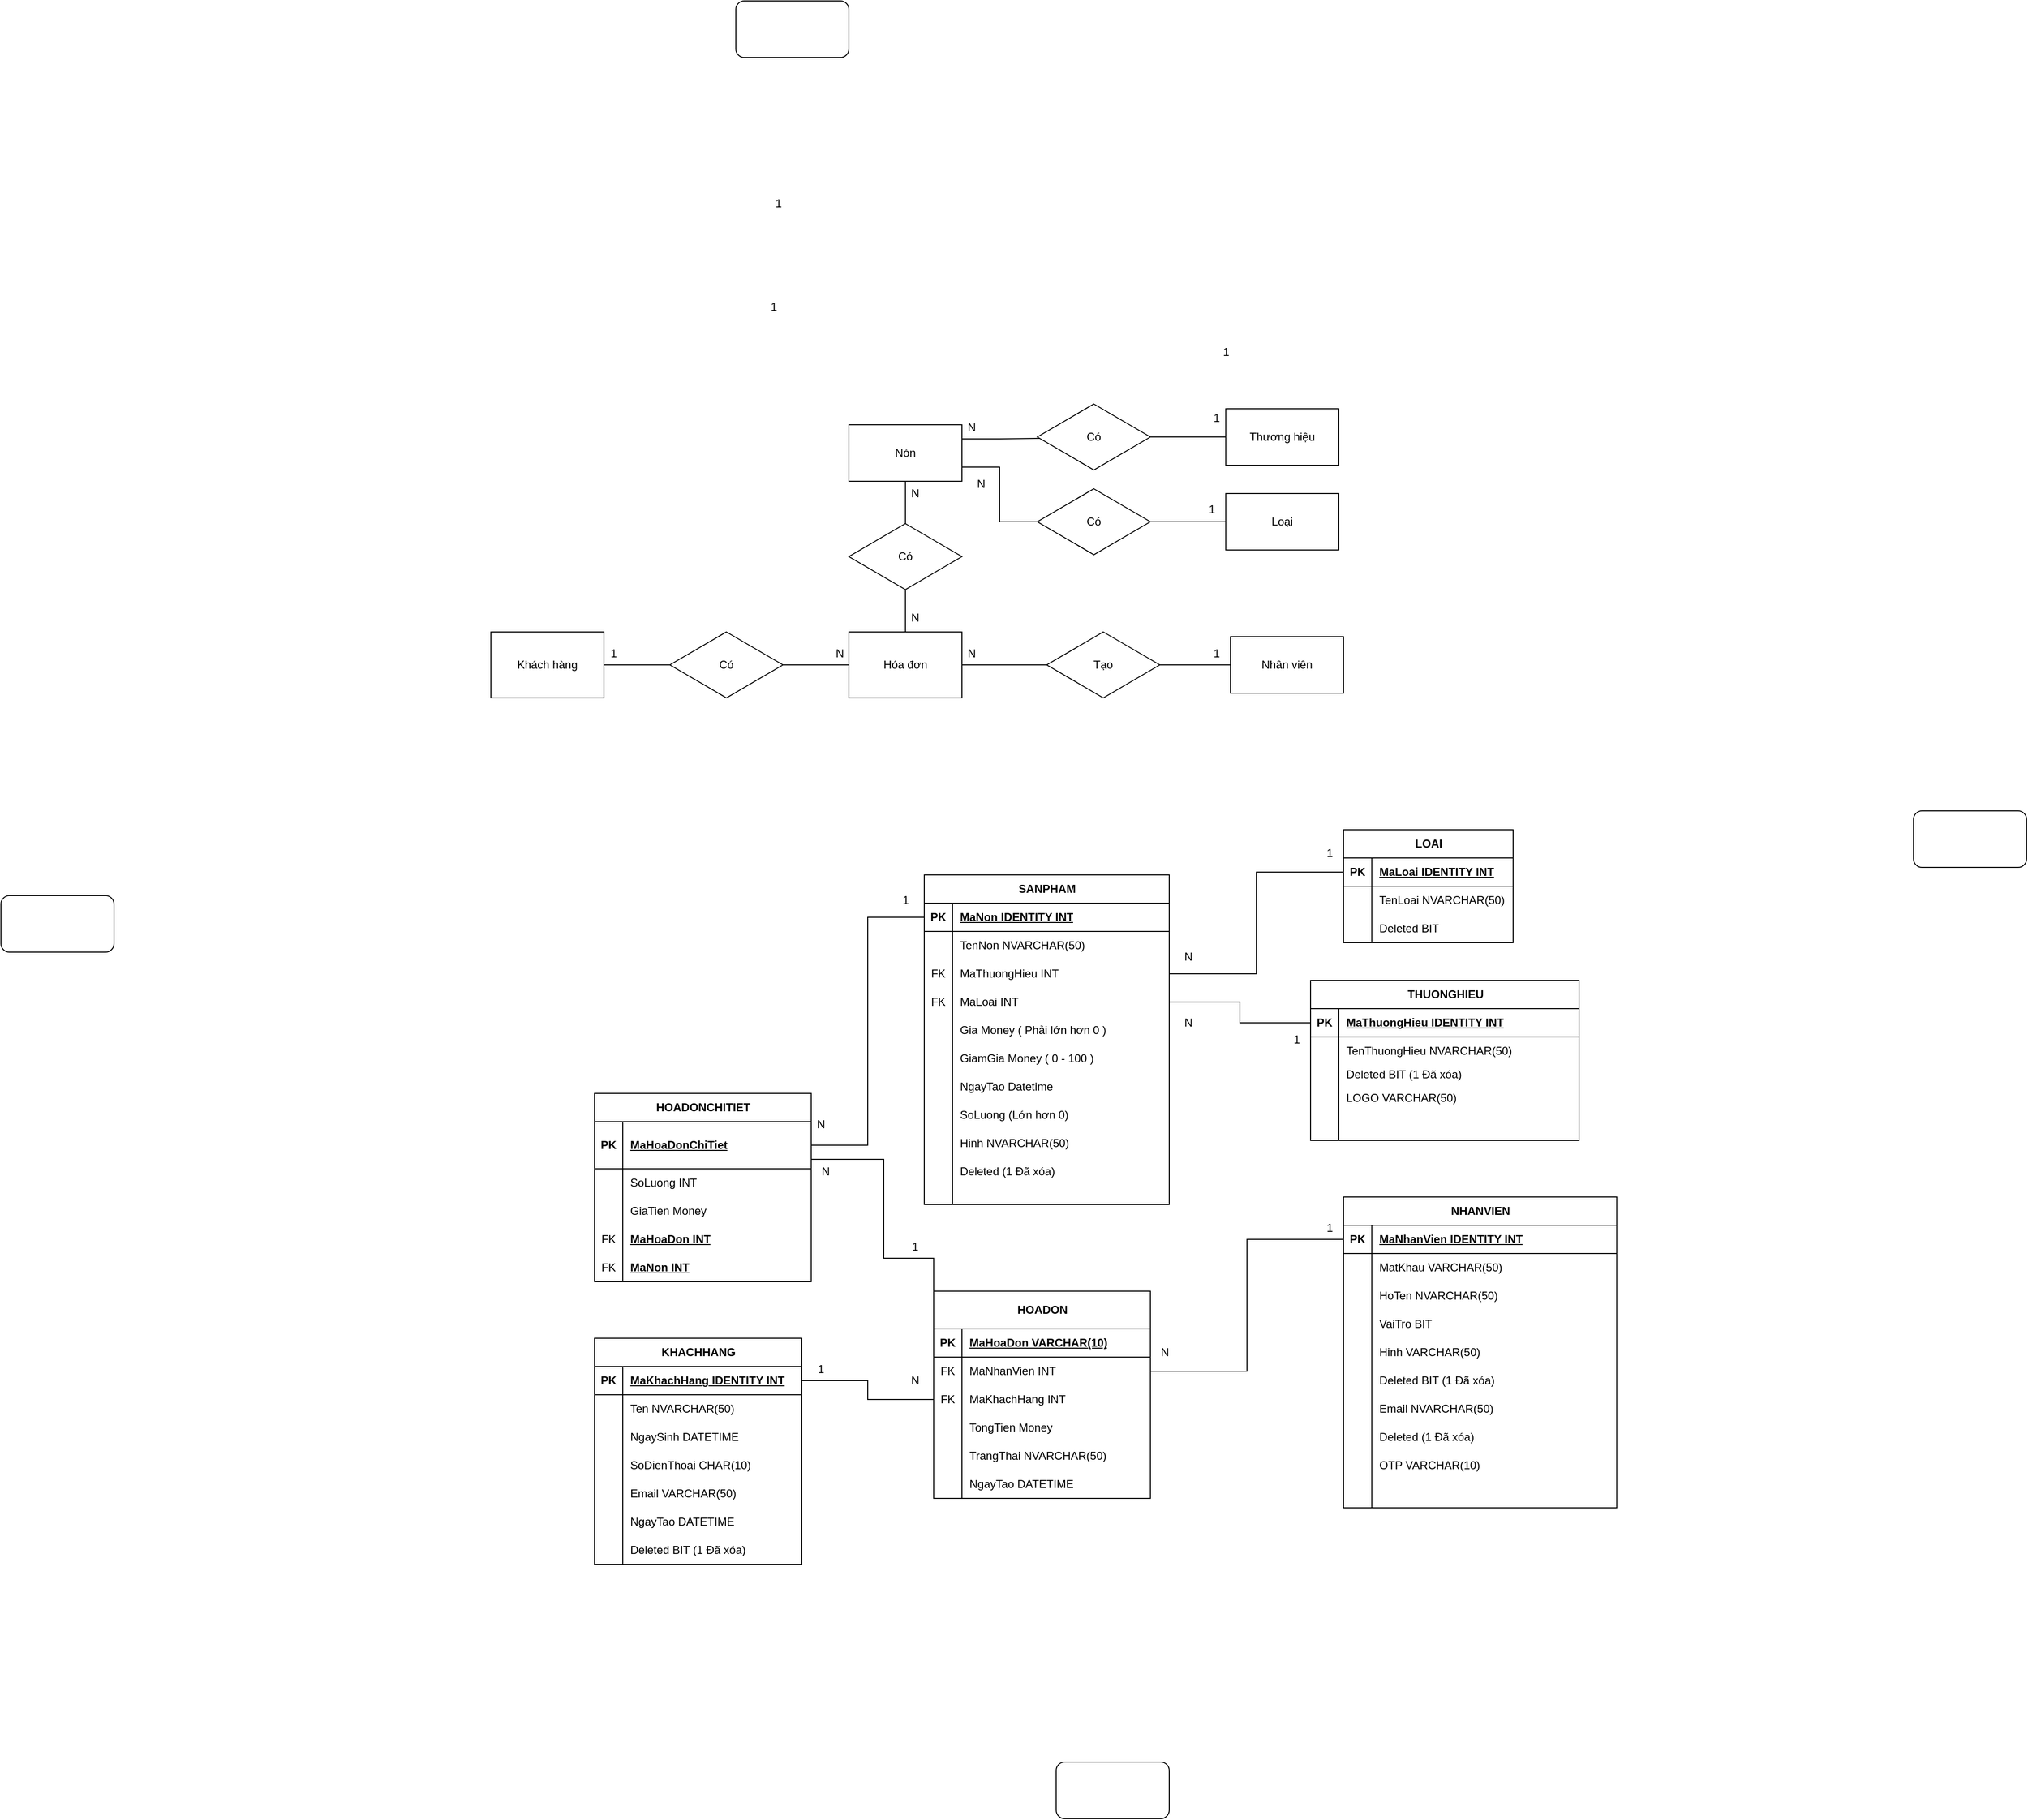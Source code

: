 <mxfile version="24.0.7" type="device">
  <diagram name="Page-1" id="CQP_myFAssMzEtYuDPns">
    <mxGraphModel dx="1852" dy="1669" grid="1" gridSize="10" guides="1" tooltips="1" connect="1" arrows="1" fold="1" page="1" pageScale="1" pageWidth="850" pageHeight="1100" math="0" shadow="0">
      <root>
        <mxCell id="0" />
        <mxCell id="1" parent="0" />
        <mxCell id="d8e4wLNuEorNGlRu-hAl-26" style="edgeStyle=orthogonalEdgeStyle;rounded=0;orthogonalLoop=1;jettySize=auto;html=1;exitX=0.5;exitY=0;exitDx=0;exitDy=0;entryX=0.5;entryY=1;entryDx=0;entryDy=0;endArrow=none;endFill=0;" parent="1" source="d8e4wLNuEorNGlRu-hAl-1" target="d8e4wLNuEorNGlRu-hAl-23" edge="1">
          <mxGeometry relative="1" as="geometry" />
        </mxCell>
        <mxCell id="d8e4wLNuEorNGlRu-hAl-1" value="Hóa đơn" style="rounded=0;whiteSpace=wrap;html=1;" parent="1" vertex="1">
          <mxGeometry x="270" y="450" width="120" height="70" as="geometry" />
        </mxCell>
        <mxCell id="d8e4wLNuEorNGlRu-hAl-3" value="Loại" style="rounded=0;whiteSpace=wrap;html=1;" parent="1" vertex="1">
          <mxGeometry x="670" y="303" width="120" height="60" as="geometry" />
        </mxCell>
        <mxCell id="d8e4wLNuEorNGlRu-hAl-24" style="edgeStyle=orthogonalEdgeStyle;rounded=0;orthogonalLoop=1;jettySize=auto;html=1;exitX=1;exitY=0.5;exitDx=0;exitDy=0;entryX=0;entryY=0.5;entryDx=0;entryDy=0;endArrow=none;endFill=0;" parent="1" source="d8e4wLNuEorNGlRu-hAl-4" target="d8e4wLNuEorNGlRu-hAl-22" edge="1">
          <mxGeometry relative="1" as="geometry" />
        </mxCell>
        <mxCell id="d8e4wLNuEorNGlRu-hAl-4" value="Khách hàng" style="rounded=0;whiteSpace=wrap;html=1;" parent="1" vertex="1">
          <mxGeometry x="-110" y="450" width="120" height="70" as="geometry" />
        </mxCell>
        <mxCell id="d8e4wLNuEorNGlRu-hAl-5" value="Thương hiệu" style="rounded=0;whiteSpace=wrap;html=1;" parent="1" vertex="1">
          <mxGeometry x="670" y="213" width="120" height="60" as="geometry" />
        </mxCell>
        <mxCell id="lset8UybdzG90PQB_uFG-13" style="edgeStyle=orthogonalEdgeStyle;rounded=0;orthogonalLoop=1;jettySize=auto;html=1;exitX=0;exitY=0.5;exitDx=0;exitDy=0;entryX=1;entryY=0.5;entryDx=0;entryDy=0;endArrow=none;endFill=0;startArrow=none;startFill=0;" parent="1" source="d8e4wLNuEorNGlRu-hAl-6" target="d8e4wLNuEorNGlRu-hAl-19" edge="1">
          <mxGeometry relative="1" as="geometry" />
        </mxCell>
        <mxCell id="d8e4wLNuEorNGlRu-hAl-6" value="Nhân viên" style="rounded=0;whiteSpace=wrap;html=1;" parent="1" vertex="1">
          <mxGeometry x="675" y="455" width="120" height="60" as="geometry" />
        </mxCell>
        <mxCell id="lset8UybdzG90PQB_uFG-3" style="edgeStyle=orthogonalEdgeStyle;rounded=0;orthogonalLoop=1;jettySize=auto;html=1;exitX=1;exitY=0.75;exitDx=0;exitDy=0;entryX=0;entryY=0.5;entryDx=0;entryDy=0;startArrow=none;startFill=0;endArrow=none;endFill=0;" parent="1" source="d8e4wLNuEorNGlRu-hAl-7" target="d8e4wLNuEorNGlRu-hAl-9" edge="1">
          <mxGeometry relative="1" as="geometry" />
        </mxCell>
        <mxCell id="lset8UybdzG90PQB_uFG-6" style="edgeStyle=orthogonalEdgeStyle;rounded=0;orthogonalLoop=1;jettySize=auto;html=1;exitX=1;exitY=0.25;exitDx=0;exitDy=0;entryX=0.07;entryY=0.52;entryDx=0;entryDy=0;entryPerimeter=0;endArrow=none;endFill=0;startArrow=none;startFill=0;" parent="1" source="d8e4wLNuEorNGlRu-hAl-7" target="d8e4wLNuEorNGlRu-hAl-10" edge="1">
          <mxGeometry relative="1" as="geometry">
            <mxPoint x="470" y="245" as="targetPoint" />
            <Array as="points">
              <mxPoint x="430" y="245" />
            </Array>
          </mxGeometry>
        </mxCell>
        <mxCell id="d8e4wLNuEorNGlRu-hAl-7" value="Nón" style="rounded=0;whiteSpace=wrap;html=1;" parent="1" vertex="1">
          <mxGeometry x="270" y="230" width="120" height="60" as="geometry" />
        </mxCell>
        <mxCell id="lset8UybdzG90PQB_uFG-4" style="edgeStyle=orthogonalEdgeStyle;rounded=0;orthogonalLoop=1;jettySize=auto;html=1;exitX=1;exitY=0.5;exitDx=0;exitDy=0;endArrow=none;endFill=0;" parent="1" source="d8e4wLNuEorNGlRu-hAl-9" target="d8e4wLNuEorNGlRu-hAl-3" edge="1">
          <mxGeometry relative="1" as="geometry" />
        </mxCell>
        <mxCell id="d8e4wLNuEorNGlRu-hAl-9" value="Có" style="rhombus;whiteSpace=wrap;html=1;" parent="1" vertex="1">
          <mxGeometry x="470" y="298" width="120" height="70" as="geometry" />
        </mxCell>
        <mxCell id="lset8UybdzG90PQB_uFG-2" style="edgeStyle=orthogonalEdgeStyle;rounded=0;orthogonalLoop=1;jettySize=auto;html=1;exitX=1;exitY=0.5;exitDx=0;exitDy=0;entryX=0;entryY=0.5;entryDx=0;entryDy=0;endArrow=none;endFill=0;" parent="1" source="d8e4wLNuEorNGlRu-hAl-10" target="d8e4wLNuEorNGlRu-hAl-5" edge="1">
          <mxGeometry relative="1" as="geometry" />
        </mxCell>
        <mxCell id="d8e4wLNuEorNGlRu-hAl-10" value="Có" style="rhombus;whiteSpace=wrap;html=1;" parent="1" vertex="1">
          <mxGeometry x="470" y="208" width="120" height="70" as="geometry" />
        </mxCell>
        <mxCell id="lset8UybdzG90PQB_uFG-14" style="edgeStyle=orthogonalEdgeStyle;rounded=0;orthogonalLoop=1;jettySize=auto;html=1;exitX=0;exitY=0.5;exitDx=0;exitDy=0;endArrow=none;endFill=0;" parent="1" source="d8e4wLNuEorNGlRu-hAl-19" target="d8e4wLNuEorNGlRu-hAl-1" edge="1">
          <mxGeometry relative="1" as="geometry" />
        </mxCell>
        <mxCell id="d8e4wLNuEorNGlRu-hAl-19" value="Tạo" style="rhombus;whiteSpace=wrap;html=1;" parent="1" vertex="1">
          <mxGeometry x="480" y="450" width="120" height="70" as="geometry" />
        </mxCell>
        <mxCell id="d8e4wLNuEorNGlRu-hAl-25" style="edgeStyle=orthogonalEdgeStyle;rounded=0;orthogonalLoop=1;jettySize=auto;html=1;exitX=1;exitY=0.5;exitDx=0;exitDy=0;entryX=0;entryY=0.5;entryDx=0;entryDy=0;endArrow=none;endFill=0;" parent="1" source="d8e4wLNuEorNGlRu-hAl-22" target="d8e4wLNuEorNGlRu-hAl-1" edge="1">
          <mxGeometry relative="1" as="geometry" />
        </mxCell>
        <mxCell id="d8e4wLNuEorNGlRu-hAl-22" value="Có" style="rhombus;whiteSpace=wrap;html=1;" parent="1" vertex="1">
          <mxGeometry x="80" y="450" width="120" height="70" as="geometry" />
        </mxCell>
        <mxCell id="d8e4wLNuEorNGlRu-hAl-27" style="edgeStyle=orthogonalEdgeStyle;rounded=0;orthogonalLoop=1;jettySize=auto;html=1;exitX=0.5;exitY=0;exitDx=0;exitDy=0;entryX=0.5;entryY=1;entryDx=0;entryDy=0;endArrow=none;endFill=0;" parent="1" source="d8e4wLNuEorNGlRu-hAl-23" target="d8e4wLNuEorNGlRu-hAl-7" edge="1">
          <mxGeometry relative="1" as="geometry" />
        </mxCell>
        <mxCell id="d8e4wLNuEorNGlRu-hAl-23" value="Có" style="rhombus;whiteSpace=wrap;html=1;" parent="1" vertex="1">
          <mxGeometry x="270" y="335" width="120" height="70" as="geometry" />
        </mxCell>
        <mxCell id="d8e4wLNuEorNGlRu-hAl-29" value="1" style="text;html=1;align=center;verticalAlign=middle;resizable=0;points=[];autosize=1;strokeColor=none;fillColor=none;" parent="1" vertex="1">
          <mxGeometry x="5" y="458" width="30" height="30" as="geometry" />
        </mxCell>
        <mxCell id="d8e4wLNuEorNGlRu-hAl-32" value="N" style="text;html=1;align=center;verticalAlign=middle;resizable=0;points=[];autosize=1;strokeColor=none;fillColor=none;" parent="1" vertex="1">
          <mxGeometry x="245" y="458" width="30" height="30" as="geometry" />
        </mxCell>
        <mxCell id="d8e4wLNuEorNGlRu-hAl-33" value="N" style="text;html=1;align=center;verticalAlign=middle;resizable=0;points=[];autosize=1;strokeColor=none;fillColor=none;" parent="1" vertex="1">
          <mxGeometry x="325" y="420" width="30" height="30" as="geometry" />
        </mxCell>
        <mxCell id="d8e4wLNuEorNGlRu-hAl-34" value="N" style="text;html=1;align=center;verticalAlign=middle;resizable=0;points=[];autosize=1;strokeColor=none;fillColor=none;" parent="1" vertex="1">
          <mxGeometry x="325" y="288" width="30" height="30" as="geometry" />
        </mxCell>
        <mxCell id="d8e4wLNuEorNGlRu-hAl-40" value="1" style="text;html=1;align=center;verticalAlign=middle;resizable=0;points=[];autosize=1;strokeColor=none;fillColor=none;" parent="1" vertex="1">
          <mxGeometry x="655" y="138" width="30" height="30" as="geometry" />
        </mxCell>
        <mxCell id="d8e4wLNuEorNGlRu-hAl-44" value="" style="rounded=1;whiteSpace=wrap;html=1;" parent="1" vertex="1">
          <mxGeometry x="150" y="-220" width="120" height="60" as="geometry" />
        </mxCell>
        <mxCell id="d8e4wLNuEorNGlRu-hAl-45" value="" style="rounded=1;whiteSpace=wrap;html=1;" parent="1" vertex="1">
          <mxGeometry x="-630" y="730" width="120" height="60" as="geometry" />
        </mxCell>
        <mxCell id="d8e4wLNuEorNGlRu-hAl-46" value="" style="rounded=1;whiteSpace=wrap;html=1;" parent="1" vertex="1">
          <mxGeometry x="1400" y="640" width="120" height="60" as="geometry" />
        </mxCell>
        <mxCell id="d8e4wLNuEorNGlRu-hAl-47" value="" style="rounded=1;whiteSpace=wrap;html=1;" parent="1" vertex="1">
          <mxGeometry x="490" y="1650" width="120" height="60" as="geometry" />
        </mxCell>
        <mxCell id="xLZn1OU68OxC9fM2wDi8-10" value="1" style="text;html=1;align=center;verticalAlign=middle;resizable=0;points=[];autosize=1;strokeColor=none;fillColor=none;" parent="1" vertex="1">
          <mxGeometry x="180" y="-20" width="30" height="30" as="geometry" />
        </mxCell>
        <mxCell id="xLZn1OU68OxC9fM2wDi8-11" value="1" style="text;html=1;align=center;verticalAlign=middle;resizable=0;points=[];autosize=1;strokeColor=none;fillColor=none;" parent="1" vertex="1">
          <mxGeometry x="175" y="90" width="30" height="30" as="geometry" />
        </mxCell>
        <mxCell id="lset8UybdzG90PQB_uFG-9" value="N" style="text;html=1;align=center;verticalAlign=middle;resizable=0;points=[];autosize=1;strokeColor=none;fillColor=none;" parent="1" vertex="1">
          <mxGeometry x="385" y="218" width="30" height="30" as="geometry" />
        </mxCell>
        <mxCell id="lset8UybdzG90PQB_uFG-10" value="N" style="text;html=1;align=center;verticalAlign=middle;resizable=0;points=[];autosize=1;strokeColor=none;fillColor=none;" parent="1" vertex="1">
          <mxGeometry x="395" y="278" width="30" height="30" as="geometry" />
        </mxCell>
        <mxCell id="lset8UybdzG90PQB_uFG-11" value="1" style="text;html=1;align=center;verticalAlign=middle;resizable=0;points=[];autosize=1;strokeColor=none;fillColor=none;" parent="1" vertex="1">
          <mxGeometry x="640" y="305" width="30" height="30" as="geometry" />
        </mxCell>
        <mxCell id="lset8UybdzG90PQB_uFG-12" value="1" style="text;html=1;align=center;verticalAlign=middle;resizable=0;points=[];autosize=1;strokeColor=none;fillColor=none;" parent="1" vertex="1">
          <mxGeometry x="645" y="208" width="30" height="30" as="geometry" />
        </mxCell>
        <mxCell id="lset8UybdzG90PQB_uFG-16" value="1" style="text;html=1;align=center;verticalAlign=middle;resizable=0;points=[];autosize=1;strokeColor=none;fillColor=none;" parent="1" vertex="1">
          <mxGeometry x="645" y="458" width="30" height="30" as="geometry" />
        </mxCell>
        <mxCell id="lset8UybdzG90PQB_uFG-17" value="N" style="text;html=1;align=center;verticalAlign=middle;resizable=0;points=[];autosize=1;strokeColor=none;fillColor=none;" parent="1" vertex="1">
          <mxGeometry x="385" y="458" width="30" height="30" as="geometry" />
        </mxCell>
        <mxCell id="lset8UybdzG90PQB_uFG-18" value="NHANVIEN" style="shape=table;startSize=30;container=1;collapsible=1;childLayout=tableLayout;fixedRows=1;rowLines=0;fontStyle=1;align=center;resizeLast=1;html=1;" parent="1" vertex="1">
          <mxGeometry x="795" y="1050" width="290" height="330" as="geometry" />
        </mxCell>
        <mxCell id="lset8UybdzG90PQB_uFG-19" value="" style="shape=tableRow;horizontal=0;startSize=0;swimlaneHead=0;swimlaneBody=0;fillColor=none;collapsible=0;dropTarget=0;points=[[0,0.5],[1,0.5]];portConstraint=eastwest;top=0;left=0;right=0;bottom=1;" parent="lset8UybdzG90PQB_uFG-18" vertex="1">
          <mxGeometry y="30" width="290" height="30" as="geometry" />
        </mxCell>
        <mxCell id="lset8UybdzG90PQB_uFG-20" value="PK" style="shape=partialRectangle;connectable=0;fillColor=none;top=0;left=0;bottom=0;right=0;fontStyle=1;overflow=hidden;whiteSpace=wrap;html=1;" parent="lset8UybdzG90PQB_uFG-19" vertex="1">
          <mxGeometry width="30" height="30" as="geometry">
            <mxRectangle width="30" height="30" as="alternateBounds" />
          </mxGeometry>
        </mxCell>
        <mxCell id="lset8UybdzG90PQB_uFG-21" value="MaNhanVien IDENTITY INT" style="shape=partialRectangle;connectable=0;fillColor=none;top=0;left=0;bottom=0;right=0;align=left;spacingLeft=6;fontStyle=5;overflow=hidden;whiteSpace=wrap;html=1;" parent="lset8UybdzG90PQB_uFG-19" vertex="1">
          <mxGeometry x="30" width="260" height="30" as="geometry">
            <mxRectangle width="260" height="30" as="alternateBounds" />
          </mxGeometry>
        </mxCell>
        <mxCell id="lset8UybdzG90PQB_uFG-22" value="" style="shape=tableRow;horizontal=0;startSize=0;swimlaneHead=0;swimlaneBody=0;fillColor=none;collapsible=0;dropTarget=0;points=[[0,0.5],[1,0.5]];portConstraint=eastwest;top=0;left=0;right=0;bottom=0;" parent="lset8UybdzG90PQB_uFG-18" vertex="1">
          <mxGeometry y="60" width="290" height="30" as="geometry" />
        </mxCell>
        <mxCell id="lset8UybdzG90PQB_uFG-23" value="" style="shape=partialRectangle;connectable=0;fillColor=none;top=0;left=0;bottom=0;right=0;editable=1;overflow=hidden;whiteSpace=wrap;html=1;" parent="lset8UybdzG90PQB_uFG-22" vertex="1">
          <mxGeometry width="30" height="30" as="geometry">
            <mxRectangle width="30" height="30" as="alternateBounds" />
          </mxGeometry>
        </mxCell>
        <mxCell id="lset8UybdzG90PQB_uFG-24" value="MatKhau VARCHAR(50)" style="shape=partialRectangle;connectable=0;fillColor=none;top=0;left=0;bottom=0;right=0;align=left;spacingLeft=6;overflow=hidden;whiteSpace=wrap;html=1;" parent="lset8UybdzG90PQB_uFG-22" vertex="1">
          <mxGeometry x="30" width="260" height="30" as="geometry">
            <mxRectangle width="260" height="30" as="alternateBounds" />
          </mxGeometry>
        </mxCell>
        <mxCell id="lset8UybdzG90PQB_uFG-25" value="" style="shape=tableRow;horizontal=0;startSize=0;swimlaneHead=0;swimlaneBody=0;fillColor=none;collapsible=0;dropTarget=0;points=[[0,0.5],[1,0.5]];portConstraint=eastwest;top=0;left=0;right=0;bottom=0;" parent="lset8UybdzG90PQB_uFG-18" vertex="1">
          <mxGeometry y="90" width="290" height="30" as="geometry" />
        </mxCell>
        <mxCell id="lset8UybdzG90PQB_uFG-26" value="" style="shape=partialRectangle;connectable=0;fillColor=none;top=0;left=0;bottom=0;right=0;editable=1;overflow=hidden;whiteSpace=wrap;html=1;" parent="lset8UybdzG90PQB_uFG-25" vertex="1">
          <mxGeometry width="30" height="30" as="geometry">
            <mxRectangle width="30" height="30" as="alternateBounds" />
          </mxGeometry>
        </mxCell>
        <mxCell id="lset8UybdzG90PQB_uFG-27" value="HoTen NVARCHAR(50)" style="shape=partialRectangle;connectable=0;fillColor=none;top=0;left=0;bottom=0;right=0;align=left;spacingLeft=6;overflow=hidden;whiteSpace=wrap;html=1;" parent="lset8UybdzG90PQB_uFG-25" vertex="1">
          <mxGeometry x="30" width="260" height="30" as="geometry">
            <mxRectangle width="260" height="30" as="alternateBounds" />
          </mxGeometry>
        </mxCell>
        <mxCell id="lset8UybdzG90PQB_uFG-28" value="" style="shape=tableRow;horizontal=0;startSize=0;swimlaneHead=0;swimlaneBody=0;fillColor=none;collapsible=0;dropTarget=0;points=[[0,0.5],[1,0.5]];portConstraint=eastwest;top=0;left=0;right=0;bottom=0;" parent="lset8UybdzG90PQB_uFG-18" vertex="1">
          <mxGeometry y="120" width="290" height="30" as="geometry" />
        </mxCell>
        <mxCell id="lset8UybdzG90PQB_uFG-29" value="" style="shape=partialRectangle;connectable=0;fillColor=none;top=0;left=0;bottom=0;right=0;editable=1;overflow=hidden;whiteSpace=wrap;html=1;" parent="lset8UybdzG90PQB_uFG-28" vertex="1">
          <mxGeometry width="30" height="30" as="geometry">
            <mxRectangle width="30" height="30" as="alternateBounds" />
          </mxGeometry>
        </mxCell>
        <mxCell id="lset8UybdzG90PQB_uFG-30" value="VaiTro BIT" style="shape=partialRectangle;connectable=0;fillColor=none;top=0;left=0;bottom=0;right=0;align=left;spacingLeft=6;overflow=hidden;whiteSpace=wrap;html=1;" parent="lset8UybdzG90PQB_uFG-28" vertex="1">
          <mxGeometry x="30" width="260" height="30" as="geometry">
            <mxRectangle width="260" height="30" as="alternateBounds" />
          </mxGeometry>
        </mxCell>
        <mxCell id="lset8UybdzG90PQB_uFG-31" value="" style="shape=tableRow;horizontal=0;startSize=0;swimlaneHead=0;swimlaneBody=0;fillColor=none;collapsible=0;dropTarget=0;points=[[0,0.5],[1,0.5]];portConstraint=eastwest;top=0;left=0;right=0;bottom=0;" parent="lset8UybdzG90PQB_uFG-18" vertex="1">
          <mxGeometry y="150" width="290" height="30" as="geometry" />
        </mxCell>
        <mxCell id="lset8UybdzG90PQB_uFG-32" value="" style="shape=partialRectangle;connectable=0;fillColor=none;top=0;left=0;bottom=0;right=0;editable=1;overflow=hidden;whiteSpace=wrap;html=1;" parent="lset8UybdzG90PQB_uFG-31" vertex="1">
          <mxGeometry width="30" height="30" as="geometry">
            <mxRectangle width="30" height="30" as="alternateBounds" />
          </mxGeometry>
        </mxCell>
        <mxCell id="lset8UybdzG90PQB_uFG-33" value="Hinh VARCHAR(50)" style="shape=partialRectangle;connectable=0;fillColor=none;top=0;left=0;bottom=0;right=0;align=left;spacingLeft=6;overflow=hidden;whiteSpace=wrap;html=1;" parent="lset8UybdzG90PQB_uFG-31" vertex="1">
          <mxGeometry x="30" width="260" height="30" as="geometry">
            <mxRectangle width="260" height="30" as="alternateBounds" />
          </mxGeometry>
        </mxCell>
        <mxCell id="lset8UybdzG90PQB_uFG-34" value="" style="shape=tableRow;horizontal=0;startSize=0;swimlaneHead=0;swimlaneBody=0;fillColor=none;collapsible=0;dropTarget=0;points=[[0,0.5],[1,0.5]];portConstraint=eastwest;top=0;left=0;right=0;bottom=0;" parent="lset8UybdzG90PQB_uFG-18" vertex="1">
          <mxGeometry y="180" width="290" height="30" as="geometry" />
        </mxCell>
        <mxCell id="lset8UybdzG90PQB_uFG-35" value="" style="shape=partialRectangle;connectable=0;fillColor=none;top=0;left=0;bottom=0;right=0;editable=1;overflow=hidden;whiteSpace=wrap;html=1;" parent="lset8UybdzG90PQB_uFG-34" vertex="1">
          <mxGeometry width="30" height="30" as="geometry">
            <mxRectangle width="30" height="30" as="alternateBounds" />
          </mxGeometry>
        </mxCell>
        <mxCell id="lset8UybdzG90PQB_uFG-36" value="Deleted BIT (1 Đã xóa)" style="shape=partialRectangle;connectable=0;fillColor=none;top=0;left=0;bottom=0;right=0;align=left;spacingLeft=6;overflow=hidden;whiteSpace=wrap;html=1;" parent="lset8UybdzG90PQB_uFG-34" vertex="1">
          <mxGeometry x="30" width="260" height="30" as="geometry">
            <mxRectangle width="260" height="30" as="alternateBounds" />
          </mxGeometry>
        </mxCell>
        <mxCell id="lset8UybdzG90PQB_uFG-37" value="" style="shape=tableRow;horizontal=0;startSize=0;swimlaneHead=0;swimlaneBody=0;fillColor=none;collapsible=0;dropTarget=0;points=[[0,0.5],[1,0.5]];portConstraint=eastwest;top=0;left=0;right=0;bottom=0;" parent="lset8UybdzG90PQB_uFG-18" vertex="1">
          <mxGeometry y="210" width="290" height="30" as="geometry" />
        </mxCell>
        <mxCell id="lset8UybdzG90PQB_uFG-38" value="" style="shape=partialRectangle;connectable=0;fillColor=none;top=0;left=0;bottom=0;right=0;editable=1;overflow=hidden;whiteSpace=wrap;html=1;" parent="lset8UybdzG90PQB_uFG-37" vertex="1">
          <mxGeometry width="30" height="30" as="geometry">
            <mxRectangle width="30" height="30" as="alternateBounds" />
          </mxGeometry>
        </mxCell>
        <mxCell id="lset8UybdzG90PQB_uFG-39" value="Email NVARCHAR(50)" style="shape=partialRectangle;connectable=0;fillColor=none;top=0;left=0;bottom=0;right=0;align=left;spacingLeft=6;overflow=hidden;whiteSpace=wrap;html=1;" parent="lset8UybdzG90PQB_uFG-37" vertex="1">
          <mxGeometry x="30" width="260" height="30" as="geometry">
            <mxRectangle width="260" height="30" as="alternateBounds" />
          </mxGeometry>
        </mxCell>
        <mxCell id="lset8UybdzG90PQB_uFG-40" value="" style="shape=tableRow;horizontal=0;startSize=0;swimlaneHead=0;swimlaneBody=0;fillColor=none;collapsible=0;dropTarget=0;points=[[0,0.5],[1,0.5]];portConstraint=eastwest;top=0;left=0;right=0;bottom=0;" parent="lset8UybdzG90PQB_uFG-18" vertex="1">
          <mxGeometry y="240" width="290" height="30" as="geometry" />
        </mxCell>
        <mxCell id="lset8UybdzG90PQB_uFG-41" value="" style="shape=partialRectangle;connectable=0;fillColor=none;top=0;left=0;bottom=0;right=0;editable=1;overflow=hidden;whiteSpace=wrap;html=1;" parent="lset8UybdzG90PQB_uFG-40" vertex="1">
          <mxGeometry width="30" height="30" as="geometry">
            <mxRectangle width="30" height="30" as="alternateBounds" />
          </mxGeometry>
        </mxCell>
        <mxCell id="lset8UybdzG90PQB_uFG-42" value="Deleted (1 Đã xóa)" style="shape=partialRectangle;connectable=0;fillColor=none;top=0;left=0;bottom=0;right=0;align=left;spacingLeft=6;overflow=hidden;whiteSpace=wrap;html=1;" parent="lset8UybdzG90PQB_uFG-40" vertex="1">
          <mxGeometry x="30" width="260" height="30" as="geometry">
            <mxRectangle width="260" height="30" as="alternateBounds" />
          </mxGeometry>
        </mxCell>
        <mxCell id="lset8UybdzG90PQB_uFG-43" value="" style="shape=tableRow;horizontal=0;startSize=0;swimlaneHead=0;swimlaneBody=0;fillColor=none;collapsible=0;dropTarget=0;points=[[0,0.5],[1,0.5]];portConstraint=eastwest;top=0;left=0;right=0;bottom=0;" parent="lset8UybdzG90PQB_uFG-18" vertex="1">
          <mxGeometry y="270" width="290" height="30" as="geometry" />
        </mxCell>
        <mxCell id="lset8UybdzG90PQB_uFG-44" value="" style="shape=partialRectangle;connectable=0;fillColor=none;top=0;left=0;bottom=0;right=0;editable=1;overflow=hidden;whiteSpace=wrap;html=1;" parent="lset8UybdzG90PQB_uFG-43" vertex="1">
          <mxGeometry width="30" height="30" as="geometry">
            <mxRectangle width="30" height="30" as="alternateBounds" />
          </mxGeometry>
        </mxCell>
        <mxCell id="lset8UybdzG90PQB_uFG-45" value="OTP VARCHAR(10)" style="shape=partialRectangle;connectable=0;fillColor=none;top=0;left=0;bottom=0;right=0;align=left;spacingLeft=6;overflow=hidden;whiteSpace=wrap;html=1;" parent="lset8UybdzG90PQB_uFG-43" vertex="1">
          <mxGeometry x="30" width="260" height="30" as="geometry">
            <mxRectangle width="260" height="30" as="alternateBounds" />
          </mxGeometry>
        </mxCell>
        <mxCell id="lset8UybdzG90PQB_uFG-46" value="" style="shape=tableRow;horizontal=0;startSize=0;swimlaneHead=0;swimlaneBody=0;fillColor=none;collapsible=0;dropTarget=0;points=[[0,0.5],[1,0.5]];portConstraint=eastwest;top=0;left=0;right=0;bottom=0;" parent="lset8UybdzG90PQB_uFG-18" vertex="1">
          <mxGeometry y="300" width="290" height="30" as="geometry" />
        </mxCell>
        <mxCell id="lset8UybdzG90PQB_uFG-47" value="" style="shape=partialRectangle;connectable=0;fillColor=none;top=0;left=0;bottom=0;right=0;editable=1;overflow=hidden;whiteSpace=wrap;html=1;" parent="lset8UybdzG90PQB_uFG-46" vertex="1">
          <mxGeometry width="30" height="30" as="geometry">
            <mxRectangle width="30" height="30" as="alternateBounds" />
          </mxGeometry>
        </mxCell>
        <mxCell id="lset8UybdzG90PQB_uFG-48" value="" style="shape=partialRectangle;connectable=0;fillColor=none;top=0;left=0;bottom=0;right=0;align=left;spacingLeft=6;overflow=hidden;whiteSpace=wrap;html=1;" parent="lset8UybdzG90PQB_uFG-46" vertex="1">
          <mxGeometry x="30" width="260" height="30" as="geometry">
            <mxRectangle width="260" height="30" as="alternateBounds" />
          </mxGeometry>
        </mxCell>
        <mxCell id="lset8UybdzG90PQB_uFG-49" value="THUONGHIEU" style="shape=table;startSize=30;container=1;collapsible=1;childLayout=tableLayout;fixedRows=1;rowLines=0;fontStyle=1;align=center;resizeLast=1;html=1;" parent="1" vertex="1">
          <mxGeometry x="760" y="820" width="285" height="170" as="geometry" />
        </mxCell>
        <mxCell id="lset8UybdzG90PQB_uFG-50" value="" style="shape=tableRow;horizontal=0;startSize=0;swimlaneHead=0;swimlaneBody=0;fillColor=none;collapsible=0;dropTarget=0;points=[[0,0.5],[1,0.5]];portConstraint=eastwest;top=0;left=0;right=0;bottom=1;" parent="lset8UybdzG90PQB_uFG-49" vertex="1">
          <mxGeometry y="30" width="285" height="30" as="geometry" />
        </mxCell>
        <mxCell id="lset8UybdzG90PQB_uFG-51" value="PK" style="shape=partialRectangle;connectable=0;fillColor=none;top=0;left=0;bottom=0;right=0;fontStyle=1;overflow=hidden;whiteSpace=wrap;html=1;" parent="lset8UybdzG90PQB_uFG-50" vertex="1">
          <mxGeometry width="30" height="30" as="geometry">
            <mxRectangle width="30" height="30" as="alternateBounds" />
          </mxGeometry>
        </mxCell>
        <mxCell id="lset8UybdzG90PQB_uFG-52" value="MaThuongHieu IDENTITY INT" style="shape=partialRectangle;connectable=0;fillColor=none;top=0;left=0;bottom=0;right=0;align=left;spacingLeft=6;fontStyle=5;overflow=hidden;whiteSpace=wrap;html=1;" parent="lset8UybdzG90PQB_uFG-50" vertex="1">
          <mxGeometry x="30" width="255" height="30" as="geometry">
            <mxRectangle width="255" height="30" as="alternateBounds" />
          </mxGeometry>
        </mxCell>
        <mxCell id="lset8UybdzG90PQB_uFG-53" value="" style="shape=tableRow;horizontal=0;startSize=0;swimlaneHead=0;swimlaneBody=0;fillColor=none;collapsible=0;dropTarget=0;points=[[0,0.5],[1,0.5]];portConstraint=eastwest;top=0;left=0;right=0;bottom=0;" parent="lset8UybdzG90PQB_uFG-49" vertex="1">
          <mxGeometry y="60" width="285" height="30" as="geometry" />
        </mxCell>
        <mxCell id="lset8UybdzG90PQB_uFG-54" value="" style="shape=partialRectangle;connectable=0;fillColor=none;top=0;left=0;bottom=0;right=0;editable=1;overflow=hidden;whiteSpace=wrap;html=1;" parent="lset8UybdzG90PQB_uFG-53" vertex="1">
          <mxGeometry width="30" height="30" as="geometry">
            <mxRectangle width="30" height="30" as="alternateBounds" />
          </mxGeometry>
        </mxCell>
        <mxCell id="lset8UybdzG90PQB_uFG-55" value="TenThuongHieu NVARCHAR(50)" style="shape=partialRectangle;connectable=0;fillColor=none;top=0;left=0;bottom=0;right=0;align=left;spacingLeft=6;overflow=hidden;whiteSpace=wrap;html=1;" parent="lset8UybdzG90PQB_uFG-53" vertex="1">
          <mxGeometry x="30" width="255" height="30" as="geometry">
            <mxRectangle width="255" height="30" as="alternateBounds" />
          </mxGeometry>
        </mxCell>
        <mxCell id="lset8UybdzG90PQB_uFG-56" value="" style="shape=tableRow;horizontal=0;startSize=0;swimlaneHead=0;swimlaneBody=0;fillColor=none;collapsible=0;dropTarget=0;points=[[0,0.5],[1,0.5]];portConstraint=eastwest;top=0;left=0;right=0;bottom=0;" parent="lset8UybdzG90PQB_uFG-49" vertex="1">
          <mxGeometry y="90" width="285" height="20" as="geometry" />
        </mxCell>
        <mxCell id="lset8UybdzG90PQB_uFG-57" value="" style="shape=partialRectangle;connectable=0;fillColor=none;top=0;left=0;bottom=0;right=0;editable=1;overflow=hidden;whiteSpace=wrap;html=1;" parent="lset8UybdzG90PQB_uFG-56" vertex="1">
          <mxGeometry width="30" height="20" as="geometry">
            <mxRectangle width="30" height="20" as="alternateBounds" />
          </mxGeometry>
        </mxCell>
        <mxCell id="lset8UybdzG90PQB_uFG-58" value="Deleted BIT (1 Đã xóa)" style="shape=partialRectangle;connectable=0;fillColor=none;top=0;left=0;bottom=0;right=0;align=left;spacingLeft=6;overflow=hidden;whiteSpace=wrap;html=1;" parent="lset8UybdzG90PQB_uFG-56" vertex="1">
          <mxGeometry x="30" width="255" height="20" as="geometry">
            <mxRectangle width="255" height="20" as="alternateBounds" />
          </mxGeometry>
        </mxCell>
        <mxCell id="lset8UybdzG90PQB_uFG-59" value="" style="shape=tableRow;horizontal=0;startSize=0;swimlaneHead=0;swimlaneBody=0;fillColor=none;collapsible=0;dropTarget=0;points=[[0,0.5],[1,0.5]];portConstraint=eastwest;top=0;left=0;right=0;bottom=0;" parent="lset8UybdzG90PQB_uFG-49" vertex="1">
          <mxGeometry y="110" width="285" height="30" as="geometry" />
        </mxCell>
        <mxCell id="lset8UybdzG90PQB_uFG-60" value="" style="shape=partialRectangle;connectable=0;fillColor=none;top=0;left=0;bottom=0;right=0;editable=1;overflow=hidden;whiteSpace=wrap;html=1;" parent="lset8UybdzG90PQB_uFG-59" vertex="1">
          <mxGeometry width="30" height="30" as="geometry">
            <mxRectangle width="30" height="30" as="alternateBounds" />
          </mxGeometry>
        </mxCell>
        <mxCell id="lset8UybdzG90PQB_uFG-61" value="LOGO VARCHAR(50)" style="shape=partialRectangle;connectable=0;fillColor=none;top=0;left=0;bottom=0;right=0;align=left;spacingLeft=6;overflow=hidden;whiteSpace=wrap;html=1;" parent="lset8UybdzG90PQB_uFG-59" vertex="1">
          <mxGeometry x="30" width="255" height="30" as="geometry">
            <mxRectangle width="255" height="30" as="alternateBounds" />
          </mxGeometry>
        </mxCell>
        <mxCell id="lset8UybdzG90PQB_uFG-62" value="" style="shape=tableRow;horizontal=0;startSize=0;swimlaneHead=0;swimlaneBody=0;fillColor=none;collapsible=0;dropTarget=0;points=[[0,0.5],[1,0.5]];portConstraint=eastwest;top=0;left=0;right=0;bottom=0;" parent="lset8UybdzG90PQB_uFG-49" vertex="1">
          <mxGeometry y="140" width="285" height="30" as="geometry" />
        </mxCell>
        <mxCell id="lset8UybdzG90PQB_uFG-63" value="" style="shape=partialRectangle;connectable=0;fillColor=none;top=0;left=0;bottom=0;right=0;editable=1;overflow=hidden;whiteSpace=wrap;html=1;" parent="lset8UybdzG90PQB_uFG-62" vertex="1">
          <mxGeometry width="30" height="30" as="geometry">
            <mxRectangle width="30" height="30" as="alternateBounds" />
          </mxGeometry>
        </mxCell>
        <mxCell id="lset8UybdzG90PQB_uFG-64" value="" style="shape=partialRectangle;connectable=0;fillColor=none;top=0;left=0;bottom=0;right=0;align=left;spacingLeft=6;overflow=hidden;whiteSpace=wrap;html=1;" parent="lset8UybdzG90PQB_uFG-62" vertex="1">
          <mxGeometry x="30" width="255" height="30" as="geometry">
            <mxRectangle width="255" height="30" as="alternateBounds" />
          </mxGeometry>
        </mxCell>
        <mxCell id="lset8UybdzG90PQB_uFG-65" value="LOAI" style="shape=table;startSize=30;container=1;collapsible=1;childLayout=tableLayout;fixedRows=1;rowLines=0;fontStyle=1;align=center;resizeLast=1;html=1;" parent="1" vertex="1">
          <mxGeometry x="795" y="660" width="180" height="120" as="geometry" />
        </mxCell>
        <mxCell id="lset8UybdzG90PQB_uFG-66" value="" style="shape=tableRow;horizontal=0;startSize=0;swimlaneHead=0;swimlaneBody=0;fillColor=none;collapsible=0;dropTarget=0;points=[[0,0.5],[1,0.5]];portConstraint=eastwest;top=0;left=0;right=0;bottom=1;" parent="lset8UybdzG90PQB_uFG-65" vertex="1">
          <mxGeometry y="30" width="180" height="30" as="geometry" />
        </mxCell>
        <mxCell id="lset8UybdzG90PQB_uFG-67" value="PK" style="shape=partialRectangle;connectable=0;fillColor=none;top=0;left=0;bottom=0;right=0;fontStyle=1;overflow=hidden;whiteSpace=wrap;html=1;" parent="lset8UybdzG90PQB_uFG-66" vertex="1">
          <mxGeometry width="30" height="30" as="geometry">
            <mxRectangle width="30" height="30" as="alternateBounds" />
          </mxGeometry>
        </mxCell>
        <mxCell id="lset8UybdzG90PQB_uFG-68" value="MaLoai IDENTITY INT" style="shape=partialRectangle;connectable=0;fillColor=none;top=0;left=0;bottom=0;right=0;align=left;spacingLeft=6;fontStyle=5;overflow=hidden;whiteSpace=wrap;html=1;" parent="lset8UybdzG90PQB_uFG-66" vertex="1">
          <mxGeometry x="30" width="150" height="30" as="geometry">
            <mxRectangle width="150" height="30" as="alternateBounds" />
          </mxGeometry>
        </mxCell>
        <mxCell id="lset8UybdzG90PQB_uFG-69" value="" style="shape=tableRow;horizontal=0;startSize=0;swimlaneHead=0;swimlaneBody=0;fillColor=none;collapsible=0;dropTarget=0;points=[[0,0.5],[1,0.5]];portConstraint=eastwest;top=0;left=0;right=0;bottom=0;" parent="lset8UybdzG90PQB_uFG-65" vertex="1">
          <mxGeometry y="60" width="180" height="30" as="geometry" />
        </mxCell>
        <mxCell id="lset8UybdzG90PQB_uFG-70" value="" style="shape=partialRectangle;connectable=0;fillColor=none;top=0;left=0;bottom=0;right=0;editable=1;overflow=hidden;whiteSpace=wrap;html=1;" parent="lset8UybdzG90PQB_uFG-69" vertex="1">
          <mxGeometry width="30" height="30" as="geometry">
            <mxRectangle width="30" height="30" as="alternateBounds" />
          </mxGeometry>
        </mxCell>
        <mxCell id="lset8UybdzG90PQB_uFG-71" value="TenLoai NVARCHAR(50)" style="shape=partialRectangle;connectable=0;fillColor=none;top=0;left=0;bottom=0;right=0;align=left;spacingLeft=6;overflow=hidden;whiteSpace=wrap;html=1;" parent="lset8UybdzG90PQB_uFG-69" vertex="1">
          <mxGeometry x="30" width="150" height="30" as="geometry">
            <mxRectangle width="150" height="30" as="alternateBounds" />
          </mxGeometry>
        </mxCell>
        <mxCell id="lset8UybdzG90PQB_uFG-72" value="" style="shape=tableRow;horizontal=0;startSize=0;swimlaneHead=0;swimlaneBody=0;fillColor=none;collapsible=0;dropTarget=0;points=[[0,0.5],[1,0.5]];portConstraint=eastwest;top=0;left=0;right=0;bottom=0;" parent="lset8UybdzG90PQB_uFG-65" vertex="1">
          <mxGeometry y="90" width="180" height="30" as="geometry" />
        </mxCell>
        <mxCell id="lset8UybdzG90PQB_uFG-73" value="" style="shape=partialRectangle;connectable=0;fillColor=none;top=0;left=0;bottom=0;right=0;editable=1;overflow=hidden;whiteSpace=wrap;html=1;" parent="lset8UybdzG90PQB_uFG-72" vertex="1">
          <mxGeometry width="30" height="30" as="geometry">
            <mxRectangle width="30" height="30" as="alternateBounds" />
          </mxGeometry>
        </mxCell>
        <mxCell id="lset8UybdzG90PQB_uFG-74" value="Deleted BIT" style="shape=partialRectangle;connectable=0;fillColor=none;top=0;left=0;bottom=0;right=0;align=left;spacingLeft=6;overflow=hidden;whiteSpace=wrap;html=1;" parent="lset8UybdzG90PQB_uFG-72" vertex="1">
          <mxGeometry x="30" width="150" height="30" as="geometry">
            <mxRectangle width="150" height="30" as="alternateBounds" />
          </mxGeometry>
        </mxCell>
        <mxCell id="lset8UybdzG90PQB_uFG-78" value="SANPHAM" style="shape=table;startSize=30;container=1;collapsible=1;childLayout=tableLayout;fixedRows=1;rowLines=0;fontStyle=1;align=center;resizeLast=1;html=1;" parent="1" vertex="1">
          <mxGeometry x="350" y="708" width="260" height="350" as="geometry" />
        </mxCell>
        <mxCell id="lset8UybdzG90PQB_uFG-79" value="" style="shape=tableRow;horizontal=0;startSize=0;swimlaneHead=0;swimlaneBody=0;fillColor=none;collapsible=0;dropTarget=0;points=[[0,0.5],[1,0.5]];portConstraint=eastwest;top=0;left=0;right=0;bottom=1;" parent="lset8UybdzG90PQB_uFG-78" vertex="1">
          <mxGeometry y="30" width="260" height="30" as="geometry" />
        </mxCell>
        <mxCell id="lset8UybdzG90PQB_uFG-80" value="PK" style="shape=partialRectangle;connectable=0;fillColor=none;top=0;left=0;bottom=0;right=0;fontStyle=1;overflow=hidden;whiteSpace=wrap;html=1;" parent="lset8UybdzG90PQB_uFG-79" vertex="1">
          <mxGeometry width="30" height="30" as="geometry">
            <mxRectangle width="30" height="30" as="alternateBounds" />
          </mxGeometry>
        </mxCell>
        <mxCell id="lset8UybdzG90PQB_uFG-81" value="MaNon IDENTITY INT" style="shape=partialRectangle;connectable=0;fillColor=none;top=0;left=0;bottom=0;right=0;align=left;spacingLeft=6;fontStyle=5;overflow=hidden;whiteSpace=wrap;html=1;" parent="lset8UybdzG90PQB_uFG-79" vertex="1">
          <mxGeometry x="30" width="230" height="30" as="geometry">
            <mxRectangle width="230" height="30" as="alternateBounds" />
          </mxGeometry>
        </mxCell>
        <mxCell id="lset8UybdzG90PQB_uFG-82" value="" style="shape=tableRow;horizontal=0;startSize=0;swimlaneHead=0;swimlaneBody=0;fillColor=none;collapsible=0;dropTarget=0;points=[[0,0.5],[1,0.5]];portConstraint=eastwest;top=0;left=0;right=0;bottom=0;" parent="lset8UybdzG90PQB_uFG-78" vertex="1">
          <mxGeometry y="60" width="260" height="30" as="geometry" />
        </mxCell>
        <mxCell id="lset8UybdzG90PQB_uFG-83" value="" style="shape=partialRectangle;connectable=0;fillColor=none;top=0;left=0;bottom=0;right=0;editable=1;overflow=hidden;whiteSpace=wrap;html=1;" parent="lset8UybdzG90PQB_uFG-82" vertex="1">
          <mxGeometry width="30" height="30" as="geometry">
            <mxRectangle width="30" height="30" as="alternateBounds" />
          </mxGeometry>
        </mxCell>
        <mxCell id="lset8UybdzG90PQB_uFG-84" value="TenNon NVARCHAR(50)" style="shape=partialRectangle;connectable=0;fillColor=none;top=0;left=0;bottom=0;right=0;align=left;spacingLeft=6;overflow=hidden;whiteSpace=wrap;html=1;" parent="lset8UybdzG90PQB_uFG-82" vertex="1">
          <mxGeometry x="30" width="230" height="30" as="geometry">
            <mxRectangle width="230" height="30" as="alternateBounds" />
          </mxGeometry>
        </mxCell>
        <mxCell id="lset8UybdzG90PQB_uFG-85" value="" style="shape=tableRow;horizontal=0;startSize=0;swimlaneHead=0;swimlaneBody=0;fillColor=none;collapsible=0;dropTarget=0;points=[[0,0.5],[1,0.5]];portConstraint=eastwest;top=0;left=0;right=0;bottom=0;" parent="lset8UybdzG90PQB_uFG-78" vertex="1">
          <mxGeometry y="90" width="260" height="30" as="geometry" />
        </mxCell>
        <mxCell id="lset8UybdzG90PQB_uFG-86" value="FK" style="shape=partialRectangle;connectable=0;fillColor=none;top=0;left=0;bottom=0;right=0;editable=1;overflow=hidden;whiteSpace=wrap;html=1;" parent="lset8UybdzG90PQB_uFG-85" vertex="1">
          <mxGeometry width="30" height="30" as="geometry">
            <mxRectangle width="30" height="30" as="alternateBounds" />
          </mxGeometry>
        </mxCell>
        <mxCell id="lset8UybdzG90PQB_uFG-87" value="MaThuongHieu INT" style="shape=partialRectangle;connectable=0;fillColor=none;top=0;left=0;bottom=0;right=0;align=left;spacingLeft=6;overflow=hidden;whiteSpace=wrap;html=1;" parent="lset8UybdzG90PQB_uFG-85" vertex="1">
          <mxGeometry x="30" width="230" height="30" as="geometry">
            <mxRectangle width="230" height="30" as="alternateBounds" />
          </mxGeometry>
        </mxCell>
        <mxCell id="lset8UybdzG90PQB_uFG-88" value="" style="shape=tableRow;horizontal=0;startSize=0;swimlaneHead=0;swimlaneBody=0;fillColor=none;collapsible=0;dropTarget=0;points=[[0,0.5],[1,0.5]];portConstraint=eastwest;top=0;left=0;right=0;bottom=0;" parent="lset8UybdzG90PQB_uFG-78" vertex="1">
          <mxGeometry y="120" width="260" height="30" as="geometry" />
        </mxCell>
        <mxCell id="lset8UybdzG90PQB_uFG-89" value="FK" style="shape=partialRectangle;connectable=0;fillColor=none;top=0;left=0;bottom=0;right=0;editable=1;overflow=hidden;whiteSpace=wrap;html=1;" parent="lset8UybdzG90PQB_uFG-88" vertex="1">
          <mxGeometry width="30" height="30" as="geometry">
            <mxRectangle width="30" height="30" as="alternateBounds" />
          </mxGeometry>
        </mxCell>
        <mxCell id="lset8UybdzG90PQB_uFG-90" value="MaLoai INT" style="shape=partialRectangle;connectable=0;fillColor=none;top=0;left=0;bottom=0;right=0;align=left;spacingLeft=6;overflow=hidden;whiteSpace=wrap;html=1;" parent="lset8UybdzG90PQB_uFG-88" vertex="1">
          <mxGeometry x="30" width="230" height="30" as="geometry">
            <mxRectangle width="230" height="30" as="alternateBounds" />
          </mxGeometry>
        </mxCell>
        <mxCell id="lset8UybdzG90PQB_uFG-91" value="" style="shape=tableRow;horizontal=0;startSize=0;swimlaneHead=0;swimlaneBody=0;fillColor=none;collapsible=0;dropTarget=0;points=[[0,0.5],[1,0.5]];portConstraint=eastwest;top=0;left=0;right=0;bottom=0;" parent="lset8UybdzG90PQB_uFG-78" vertex="1">
          <mxGeometry y="150" width="260" height="30" as="geometry" />
        </mxCell>
        <mxCell id="lset8UybdzG90PQB_uFG-92" value="" style="shape=partialRectangle;connectable=0;fillColor=none;top=0;left=0;bottom=0;right=0;editable=1;overflow=hidden;whiteSpace=wrap;html=1;" parent="lset8UybdzG90PQB_uFG-91" vertex="1">
          <mxGeometry width="30" height="30" as="geometry">
            <mxRectangle width="30" height="30" as="alternateBounds" />
          </mxGeometry>
        </mxCell>
        <mxCell id="lset8UybdzG90PQB_uFG-93" value="Gia Money ( Phải lớn hơn 0 )&amp;nbsp;" style="shape=partialRectangle;connectable=0;fillColor=none;top=0;left=0;bottom=0;right=0;align=left;spacingLeft=6;overflow=hidden;whiteSpace=wrap;html=1;" parent="lset8UybdzG90PQB_uFG-91" vertex="1">
          <mxGeometry x="30" width="230" height="30" as="geometry">
            <mxRectangle width="230" height="30" as="alternateBounds" />
          </mxGeometry>
        </mxCell>
        <mxCell id="lset8UybdzG90PQB_uFG-94" value="" style="shape=tableRow;horizontal=0;startSize=0;swimlaneHead=0;swimlaneBody=0;fillColor=none;collapsible=0;dropTarget=0;points=[[0,0.5],[1,0.5]];portConstraint=eastwest;top=0;left=0;right=0;bottom=0;" parent="lset8UybdzG90PQB_uFG-78" vertex="1">
          <mxGeometry y="180" width="260" height="30" as="geometry" />
        </mxCell>
        <mxCell id="lset8UybdzG90PQB_uFG-95" value="" style="shape=partialRectangle;connectable=0;fillColor=none;top=0;left=0;bottom=0;right=0;editable=1;overflow=hidden;whiteSpace=wrap;html=1;" parent="lset8UybdzG90PQB_uFG-94" vertex="1">
          <mxGeometry width="30" height="30" as="geometry">
            <mxRectangle width="30" height="30" as="alternateBounds" />
          </mxGeometry>
        </mxCell>
        <mxCell id="lset8UybdzG90PQB_uFG-96" value="GiamGia Money ( 0 - 100 )" style="shape=partialRectangle;connectable=0;fillColor=none;top=0;left=0;bottom=0;right=0;align=left;spacingLeft=6;overflow=hidden;whiteSpace=wrap;html=1;" parent="lset8UybdzG90PQB_uFG-94" vertex="1">
          <mxGeometry x="30" width="230" height="30" as="geometry">
            <mxRectangle width="230" height="30" as="alternateBounds" />
          </mxGeometry>
        </mxCell>
        <mxCell id="lset8UybdzG90PQB_uFG-97" value="" style="shape=tableRow;horizontal=0;startSize=0;swimlaneHead=0;swimlaneBody=0;fillColor=none;collapsible=0;dropTarget=0;points=[[0,0.5],[1,0.5]];portConstraint=eastwest;top=0;left=0;right=0;bottom=0;" parent="lset8UybdzG90PQB_uFG-78" vertex="1">
          <mxGeometry y="210" width="260" height="30" as="geometry" />
        </mxCell>
        <mxCell id="lset8UybdzG90PQB_uFG-98" value="" style="shape=partialRectangle;connectable=0;fillColor=none;top=0;left=0;bottom=0;right=0;editable=1;overflow=hidden;whiteSpace=wrap;html=1;" parent="lset8UybdzG90PQB_uFG-97" vertex="1">
          <mxGeometry width="30" height="30" as="geometry">
            <mxRectangle width="30" height="30" as="alternateBounds" />
          </mxGeometry>
        </mxCell>
        <mxCell id="lset8UybdzG90PQB_uFG-99" value="NgayTao Datetime" style="shape=partialRectangle;connectable=0;fillColor=none;top=0;left=0;bottom=0;right=0;align=left;spacingLeft=6;overflow=hidden;whiteSpace=wrap;html=1;" parent="lset8UybdzG90PQB_uFG-97" vertex="1">
          <mxGeometry x="30" width="230" height="30" as="geometry">
            <mxRectangle width="230" height="30" as="alternateBounds" />
          </mxGeometry>
        </mxCell>
        <mxCell id="lset8UybdzG90PQB_uFG-100" value="" style="shape=tableRow;horizontal=0;startSize=0;swimlaneHead=0;swimlaneBody=0;fillColor=none;collapsible=0;dropTarget=0;points=[[0,0.5],[1,0.5]];portConstraint=eastwest;top=0;left=0;right=0;bottom=0;" parent="lset8UybdzG90PQB_uFG-78" vertex="1">
          <mxGeometry y="240" width="260" height="30" as="geometry" />
        </mxCell>
        <mxCell id="lset8UybdzG90PQB_uFG-101" value="" style="shape=partialRectangle;connectable=0;fillColor=none;top=0;left=0;bottom=0;right=0;editable=1;overflow=hidden;whiteSpace=wrap;html=1;" parent="lset8UybdzG90PQB_uFG-100" vertex="1">
          <mxGeometry width="30" height="30" as="geometry">
            <mxRectangle width="30" height="30" as="alternateBounds" />
          </mxGeometry>
        </mxCell>
        <mxCell id="lset8UybdzG90PQB_uFG-102" value="SoLuong (Lớn hơn 0)" style="shape=partialRectangle;connectable=0;fillColor=none;top=0;left=0;bottom=0;right=0;align=left;spacingLeft=6;overflow=hidden;whiteSpace=wrap;html=1;" parent="lset8UybdzG90PQB_uFG-100" vertex="1">
          <mxGeometry x="30" width="230" height="30" as="geometry">
            <mxRectangle width="230" height="30" as="alternateBounds" />
          </mxGeometry>
        </mxCell>
        <mxCell id="lset8UybdzG90PQB_uFG-103" value="" style="shape=tableRow;horizontal=0;startSize=0;swimlaneHead=0;swimlaneBody=0;fillColor=none;collapsible=0;dropTarget=0;points=[[0,0.5],[1,0.5]];portConstraint=eastwest;top=0;left=0;right=0;bottom=0;" parent="lset8UybdzG90PQB_uFG-78" vertex="1">
          <mxGeometry y="270" width="260" height="30" as="geometry" />
        </mxCell>
        <mxCell id="lset8UybdzG90PQB_uFG-104" value="" style="shape=partialRectangle;connectable=0;fillColor=none;top=0;left=0;bottom=0;right=0;editable=1;overflow=hidden;whiteSpace=wrap;html=1;" parent="lset8UybdzG90PQB_uFG-103" vertex="1">
          <mxGeometry width="30" height="30" as="geometry">
            <mxRectangle width="30" height="30" as="alternateBounds" />
          </mxGeometry>
        </mxCell>
        <mxCell id="lset8UybdzG90PQB_uFG-105" value="Hinh NVARCHAR(50)" style="shape=partialRectangle;connectable=0;fillColor=none;top=0;left=0;bottom=0;right=0;align=left;spacingLeft=6;overflow=hidden;whiteSpace=wrap;html=1;" parent="lset8UybdzG90PQB_uFG-103" vertex="1">
          <mxGeometry x="30" width="230" height="30" as="geometry">
            <mxRectangle width="230" height="30" as="alternateBounds" />
          </mxGeometry>
        </mxCell>
        <mxCell id="imsBO7DhVGVW0mrcCmUE-16" value="" style="shape=tableRow;horizontal=0;startSize=0;swimlaneHead=0;swimlaneBody=0;fillColor=none;collapsible=0;dropTarget=0;points=[[0,0.5],[1,0.5]];portConstraint=eastwest;top=0;left=0;right=0;bottom=0;" parent="lset8UybdzG90PQB_uFG-78" vertex="1">
          <mxGeometry y="300" width="260" height="30" as="geometry" />
        </mxCell>
        <mxCell id="imsBO7DhVGVW0mrcCmUE-17" value="" style="shape=partialRectangle;connectable=0;fillColor=none;top=0;left=0;bottom=0;right=0;editable=1;overflow=hidden;whiteSpace=wrap;html=1;" parent="imsBO7DhVGVW0mrcCmUE-16" vertex="1">
          <mxGeometry width="30" height="30" as="geometry">
            <mxRectangle width="30" height="30" as="alternateBounds" />
          </mxGeometry>
        </mxCell>
        <mxCell id="imsBO7DhVGVW0mrcCmUE-18" value="Deleted (1 Đã xóa)" style="shape=partialRectangle;connectable=0;fillColor=none;top=0;left=0;bottom=0;right=0;align=left;spacingLeft=6;overflow=hidden;whiteSpace=wrap;html=1;" parent="imsBO7DhVGVW0mrcCmUE-16" vertex="1">
          <mxGeometry x="30" width="230" height="30" as="geometry">
            <mxRectangle width="230" height="30" as="alternateBounds" />
          </mxGeometry>
        </mxCell>
        <mxCell id="imsBO7DhVGVW0mrcCmUE-19" value="" style="shape=tableRow;horizontal=0;startSize=0;swimlaneHead=0;swimlaneBody=0;fillColor=none;collapsible=0;dropTarget=0;points=[[0,0.5],[1,0.5]];portConstraint=eastwest;top=0;left=0;right=0;bottom=0;" parent="lset8UybdzG90PQB_uFG-78" vertex="1">
          <mxGeometry y="330" width="260" height="20" as="geometry" />
        </mxCell>
        <mxCell id="imsBO7DhVGVW0mrcCmUE-20" value="" style="shape=partialRectangle;connectable=0;fillColor=none;top=0;left=0;bottom=0;right=0;editable=1;overflow=hidden;whiteSpace=wrap;html=1;" parent="imsBO7DhVGVW0mrcCmUE-19" vertex="1">
          <mxGeometry width="30" height="20" as="geometry">
            <mxRectangle width="30" height="20" as="alternateBounds" />
          </mxGeometry>
        </mxCell>
        <mxCell id="imsBO7DhVGVW0mrcCmUE-21" value="" style="shape=partialRectangle;connectable=0;fillColor=none;top=0;left=0;bottom=0;right=0;align=left;spacingLeft=6;overflow=hidden;whiteSpace=wrap;html=1;" parent="imsBO7DhVGVW0mrcCmUE-19" vertex="1">
          <mxGeometry x="30" width="230" height="20" as="geometry">
            <mxRectangle width="230" height="20" as="alternateBounds" />
          </mxGeometry>
        </mxCell>
        <mxCell id="lset8UybdzG90PQB_uFG-106" value="KHACHHANG" style="shape=table;startSize=30;container=1;collapsible=1;childLayout=tableLayout;fixedRows=1;rowLines=0;fontStyle=1;align=center;resizeLast=1;html=1;" parent="1" vertex="1">
          <mxGeometry y="1200" width="220" height="240" as="geometry" />
        </mxCell>
        <mxCell id="lset8UybdzG90PQB_uFG-107" value="" style="shape=tableRow;horizontal=0;startSize=0;swimlaneHead=0;swimlaneBody=0;fillColor=none;collapsible=0;dropTarget=0;points=[[0,0.5],[1,0.5]];portConstraint=eastwest;top=0;left=0;right=0;bottom=1;" parent="lset8UybdzG90PQB_uFG-106" vertex="1">
          <mxGeometry y="30" width="220" height="30" as="geometry" />
        </mxCell>
        <mxCell id="lset8UybdzG90PQB_uFG-108" value="PK" style="shape=partialRectangle;connectable=0;fillColor=none;top=0;left=0;bottom=0;right=0;fontStyle=1;overflow=hidden;whiteSpace=wrap;html=1;" parent="lset8UybdzG90PQB_uFG-107" vertex="1">
          <mxGeometry width="30" height="30" as="geometry">
            <mxRectangle width="30" height="30" as="alternateBounds" />
          </mxGeometry>
        </mxCell>
        <mxCell id="lset8UybdzG90PQB_uFG-109" value="MaKhachHang IDENTITY INT" style="shape=partialRectangle;connectable=0;fillColor=none;top=0;left=0;bottom=0;right=0;align=left;spacingLeft=6;fontStyle=5;overflow=hidden;whiteSpace=wrap;html=1;" parent="lset8UybdzG90PQB_uFG-107" vertex="1">
          <mxGeometry x="30" width="190" height="30" as="geometry">
            <mxRectangle width="190" height="30" as="alternateBounds" />
          </mxGeometry>
        </mxCell>
        <mxCell id="lset8UybdzG90PQB_uFG-110" value="" style="shape=tableRow;horizontal=0;startSize=0;swimlaneHead=0;swimlaneBody=0;fillColor=none;collapsible=0;dropTarget=0;points=[[0,0.5],[1,0.5]];portConstraint=eastwest;top=0;left=0;right=0;bottom=0;" parent="lset8UybdzG90PQB_uFG-106" vertex="1">
          <mxGeometry y="60" width="220" height="30" as="geometry" />
        </mxCell>
        <mxCell id="lset8UybdzG90PQB_uFG-111" value="" style="shape=partialRectangle;connectable=0;fillColor=none;top=0;left=0;bottom=0;right=0;editable=1;overflow=hidden;whiteSpace=wrap;html=1;" parent="lset8UybdzG90PQB_uFG-110" vertex="1">
          <mxGeometry width="30" height="30" as="geometry">
            <mxRectangle width="30" height="30" as="alternateBounds" />
          </mxGeometry>
        </mxCell>
        <mxCell id="lset8UybdzG90PQB_uFG-112" value="Ten NVARCHAR(50)" style="shape=partialRectangle;connectable=0;fillColor=none;top=0;left=0;bottom=0;right=0;align=left;spacingLeft=6;overflow=hidden;whiteSpace=wrap;html=1;" parent="lset8UybdzG90PQB_uFG-110" vertex="1">
          <mxGeometry x="30" width="190" height="30" as="geometry">
            <mxRectangle width="190" height="30" as="alternateBounds" />
          </mxGeometry>
        </mxCell>
        <mxCell id="lset8UybdzG90PQB_uFG-113" value="" style="shape=tableRow;horizontal=0;startSize=0;swimlaneHead=0;swimlaneBody=0;fillColor=none;collapsible=0;dropTarget=0;points=[[0,0.5],[1,0.5]];portConstraint=eastwest;top=0;left=0;right=0;bottom=0;" parent="lset8UybdzG90PQB_uFG-106" vertex="1">
          <mxGeometry y="90" width="220" height="30" as="geometry" />
        </mxCell>
        <mxCell id="lset8UybdzG90PQB_uFG-114" value="" style="shape=partialRectangle;connectable=0;fillColor=none;top=0;left=0;bottom=0;right=0;editable=1;overflow=hidden;whiteSpace=wrap;html=1;" parent="lset8UybdzG90PQB_uFG-113" vertex="1">
          <mxGeometry width="30" height="30" as="geometry">
            <mxRectangle width="30" height="30" as="alternateBounds" />
          </mxGeometry>
        </mxCell>
        <mxCell id="lset8UybdzG90PQB_uFG-115" value="NgaySinh DATETIME" style="shape=partialRectangle;connectable=0;fillColor=none;top=0;left=0;bottom=0;right=0;align=left;spacingLeft=6;overflow=hidden;whiteSpace=wrap;html=1;" parent="lset8UybdzG90PQB_uFG-113" vertex="1">
          <mxGeometry x="30" width="190" height="30" as="geometry">
            <mxRectangle width="190" height="30" as="alternateBounds" />
          </mxGeometry>
        </mxCell>
        <mxCell id="lset8UybdzG90PQB_uFG-116" value="" style="shape=tableRow;horizontal=0;startSize=0;swimlaneHead=0;swimlaneBody=0;fillColor=none;collapsible=0;dropTarget=0;points=[[0,0.5],[1,0.5]];portConstraint=eastwest;top=0;left=0;right=0;bottom=0;" parent="lset8UybdzG90PQB_uFG-106" vertex="1">
          <mxGeometry y="120" width="220" height="30" as="geometry" />
        </mxCell>
        <mxCell id="lset8UybdzG90PQB_uFG-117" value="" style="shape=partialRectangle;connectable=0;fillColor=none;top=0;left=0;bottom=0;right=0;editable=1;overflow=hidden;whiteSpace=wrap;html=1;" parent="lset8UybdzG90PQB_uFG-116" vertex="1">
          <mxGeometry width="30" height="30" as="geometry">
            <mxRectangle width="30" height="30" as="alternateBounds" />
          </mxGeometry>
        </mxCell>
        <mxCell id="lset8UybdzG90PQB_uFG-118" value="SoDienThoai CHAR(10)" style="shape=partialRectangle;connectable=0;fillColor=none;top=0;left=0;bottom=0;right=0;align=left;spacingLeft=6;overflow=hidden;whiteSpace=wrap;html=1;" parent="lset8UybdzG90PQB_uFG-116" vertex="1">
          <mxGeometry x="30" width="190" height="30" as="geometry">
            <mxRectangle width="190" height="30" as="alternateBounds" />
          </mxGeometry>
        </mxCell>
        <mxCell id="lset8UybdzG90PQB_uFG-119" value="" style="shape=tableRow;horizontal=0;startSize=0;swimlaneHead=0;swimlaneBody=0;fillColor=none;collapsible=0;dropTarget=0;points=[[0,0.5],[1,0.5]];portConstraint=eastwest;top=0;left=0;right=0;bottom=0;" parent="lset8UybdzG90PQB_uFG-106" vertex="1">
          <mxGeometry y="150" width="220" height="30" as="geometry" />
        </mxCell>
        <mxCell id="lset8UybdzG90PQB_uFG-120" value="" style="shape=partialRectangle;connectable=0;fillColor=none;top=0;left=0;bottom=0;right=0;editable=1;overflow=hidden;whiteSpace=wrap;html=1;" parent="lset8UybdzG90PQB_uFG-119" vertex="1">
          <mxGeometry width="30" height="30" as="geometry">
            <mxRectangle width="30" height="30" as="alternateBounds" />
          </mxGeometry>
        </mxCell>
        <mxCell id="lset8UybdzG90PQB_uFG-121" value="Email VARCHAR(50)" style="shape=partialRectangle;connectable=0;fillColor=none;top=0;left=0;bottom=0;right=0;align=left;spacingLeft=6;overflow=hidden;whiteSpace=wrap;html=1;" parent="lset8UybdzG90PQB_uFG-119" vertex="1">
          <mxGeometry x="30" width="190" height="30" as="geometry">
            <mxRectangle width="190" height="30" as="alternateBounds" />
          </mxGeometry>
        </mxCell>
        <mxCell id="lset8UybdzG90PQB_uFG-122" value="" style="shape=tableRow;horizontal=0;startSize=0;swimlaneHead=0;swimlaneBody=0;fillColor=none;collapsible=0;dropTarget=0;points=[[0,0.5],[1,0.5]];portConstraint=eastwest;top=0;left=0;right=0;bottom=0;" parent="lset8UybdzG90PQB_uFG-106" vertex="1">
          <mxGeometry y="180" width="220" height="30" as="geometry" />
        </mxCell>
        <mxCell id="lset8UybdzG90PQB_uFG-123" value="" style="shape=partialRectangle;connectable=0;fillColor=none;top=0;left=0;bottom=0;right=0;editable=1;overflow=hidden;whiteSpace=wrap;html=1;" parent="lset8UybdzG90PQB_uFG-122" vertex="1">
          <mxGeometry width="30" height="30" as="geometry">
            <mxRectangle width="30" height="30" as="alternateBounds" />
          </mxGeometry>
        </mxCell>
        <mxCell id="lset8UybdzG90PQB_uFG-124" value="NgayTao DATETIME" style="shape=partialRectangle;connectable=0;fillColor=none;top=0;left=0;bottom=0;right=0;align=left;spacingLeft=6;overflow=hidden;whiteSpace=wrap;html=1;" parent="lset8UybdzG90PQB_uFG-122" vertex="1">
          <mxGeometry x="30" width="190" height="30" as="geometry">
            <mxRectangle width="190" height="30" as="alternateBounds" />
          </mxGeometry>
        </mxCell>
        <mxCell id="lset8UybdzG90PQB_uFG-125" value="" style="shape=tableRow;horizontal=0;startSize=0;swimlaneHead=0;swimlaneBody=0;fillColor=none;collapsible=0;dropTarget=0;points=[[0,0.5],[1,0.5]];portConstraint=eastwest;top=0;left=0;right=0;bottom=0;" parent="lset8UybdzG90PQB_uFG-106" vertex="1">
          <mxGeometry y="210" width="220" height="30" as="geometry" />
        </mxCell>
        <mxCell id="lset8UybdzG90PQB_uFG-126" value="" style="shape=partialRectangle;connectable=0;fillColor=none;top=0;left=0;bottom=0;right=0;editable=1;overflow=hidden;whiteSpace=wrap;html=1;" parent="lset8UybdzG90PQB_uFG-125" vertex="1">
          <mxGeometry width="30" height="30" as="geometry">
            <mxRectangle width="30" height="30" as="alternateBounds" />
          </mxGeometry>
        </mxCell>
        <mxCell id="lset8UybdzG90PQB_uFG-127" value="Deleted BIT (1 Đã xóa)" style="shape=partialRectangle;connectable=0;fillColor=none;top=0;left=0;bottom=0;right=0;align=left;spacingLeft=6;overflow=hidden;whiteSpace=wrap;html=1;" parent="lset8UybdzG90PQB_uFG-125" vertex="1">
          <mxGeometry x="30" width="190" height="30" as="geometry">
            <mxRectangle width="190" height="30" as="alternateBounds" />
          </mxGeometry>
        </mxCell>
        <mxCell id="lset8UybdzG90PQB_uFG-173" value="HOADON" style="shape=table;startSize=40;container=1;collapsible=1;childLayout=tableLayout;fixedRows=1;rowLines=0;fontStyle=1;align=center;resizeLast=1;html=1;" parent="1" vertex="1">
          <mxGeometry x="360" y="1150" width="230" height="220" as="geometry" />
        </mxCell>
        <mxCell id="lset8UybdzG90PQB_uFG-174" value="" style="shape=tableRow;horizontal=0;startSize=0;swimlaneHead=0;swimlaneBody=0;fillColor=none;collapsible=0;dropTarget=0;points=[[0,0.5],[1,0.5]];portConstraint=eastwest;top=0;left=0;right=0;bottom=1;" parent="lset8UybdzG90PQB_uFG-173" vertex="1">
          <mxGeometry y="40" width="230" height="30" as="geometry" />
        </mxCell>
        <mxCell id="lset8UybdzG90PQB_uFG-175" value="PK" style="shape=partialRectangle;connectable=0;fillColor=none;top=0;left=0;bottom=0;right=0;fontStyle=1;overflow=hidden;whiteSpace=wrap;html=1;" parent="lset8UybdzG90PQB_uFG-174" vertex="1">
          <mxGeometry width="30" height="30" as="geometry">
            <mxRectangle width="30" height="30" as="alternateBounds" />
          </mxGeometry>
        </mxCell>
        <mxCell id="lset8UybdzG90PQB_uFG-176" value="MaHoaDon VARCHAR(10)" style="shape=partialRectangle;connectable=0;fillColor=none;top=0;left=0;bottom=0;right=0;align=left;spacingLeft=6;fontStyle=5;overflow=hidden;whiteSpace=wrap;html=1;" parent="lset8UybdzG90PQB_uFG-174" vertex="1">
          <mxGeometry x="30" width="200" height="30" as="geometry">
            <mxRectangle width="200" height="30" as="alternateBounds" />
          </mxGeometry>
        </mxCell>
        <mxCell id="lset8UybdzG90PQB_uFG-180" value="" style="shape=tableRow;horizontal=0;startSize=0;swimlaneHead=0;swimlaneBody=0;fillColor=none;collapsible=0;dropTarget=0;points=[[0,0.5],[1,0.5]];portConstraint=eastwest;top=0;left=0;right=0;bottom=0;" parent="lset8UybdzG90PQB_uFG-173" vertex="1">
          <mxGeometry y="70" width="230" height="30" as="geometry" />
        </mxCell>
        <mxCell id="lset8UybdzG90PQB_uFG-181" value="FK" style="shape=partialRectangle;connectable=0;fillColor=none;top=0;left=0;bottom=0;right=0;editable=1;overflow=hidden;whiteSpace=wrap;html=1;" parent="lset8UybdzG90PQB_uFG-180" vertex="1">
          <mxGeometry width="30" height="30" as="geometry">
            <mxRectangle width="30" height="30" as="alternateBounds" />
          </mxGeometry>
        </mxCell>
        <mxCell id="lset8UybdzG90PQB_uFG-182" value="MaNhanVien INT" style="shape=partialRectangle;connectable=0;fillColor=none;top=0;left=0;bottom=0;right=0;align=left;spacingLeft=6;overflow=hidden;whiteSpace=wrap;html=1;" parent="lset8UybdzG90PQB_uFG-180" vertex="1">
          <mxGeometry x="30" width="200" height="30" as="geometry">
            <mxRectangle width="200" height="30" as="alternateBounds" />
          </mxGeometry>
        </mxCell>
        <mxCell id="lset8UybdzG90PQB_uFG-206" value="" style="shape=tableRow;horizontal=0;startSize=0;swimlaneHead=0;swimlaneBody=0;fillColor=none;collapsible=0;dropTarget=0;points=[[0,0.5],[1,0.5]];portConstraint=eastwest;top=0;left=0;right=0;bottom=0;" parent="lset8UybdzG90PQB_uFG-173" vertex="1">
          <mxGeometry y="100" width="230" height="30" as="geometry" />
        </mxCell>
        <mxCell id="lset8UybdzG90PQB_uFG-207" value="FK" style="shape=partialRectangle;connectable=0;fillColor=none;top=0;left=0;bottom=0;right=0;editable=1;overflow=hidden;whiteSpace=wrap;html=1;" parent="lset8UybdzG90PQB_uFG-206" vertex="1">
          <mxGeometry width="30" height="30" as="geometry">
            <mxRectangle width="30" height="30" as="alternateBounds" />
          </mxGeometry>
        </mxCell>
        <mxCell id="lset8UybdzG90PQB_uFG-208" value="MaKhachHang INT" style="shape=partialRectangle;connectable=0;fillColor=none;top=0;left=0;bottom=0;right=0;align=left;spacingLeft=6;overflow=hidden;whiteSpace=wrap;html=1;" parent="lset8UybdzG90PQB_uFG-206" vertex="1">
          <mxGeometry x="30" width="200" height="30" as="geometry">
            <mxRectangle width="200" height="30" as="alternateBounds" />
          </mxGeometry>
        </mxCell>
        <mxCell id="imsBO7DhVGVW0mrcCmUE-4" value="" style="shape=tableRow;horizontal=0;startSize=0;swimlaneHead=0;swimlaneBody=0;fillColor=none;collapsible=0;dropTarget=0;points=[[0,0.5],[1,0.5]];portConstraint=eastwest;top=0;left=0;right=0;bottom=0;" parent="lset8UybdzG90PQB_uFG-173" vertex="1">
          <mxGeometry y="130" width="230" height="30" as="geometry" />
        </mxCell>
        <mxCell id="imsBO7DhVGVW0mrcCmUE-5" value="" style="shape=partialRectangle;connectable=0;fillColor=none;top=0;left=0;bottom=0;right=0;editable=1;overflow=hidden;whiteSpace=wrap;html=1;" parent="imsBO7DhVGVW0mrcCmUE-4" vertex="1">
          <mxGeometry width="30" height="30" as="geometry">
            <mxRectangle width="30" height="30" as="alternateBounds" />
          </mxGeometry>
        </mxCell>
        <mxCell id="imsBO7DhVGVW0mrcCmUE-6" value="TongTien Money" style="shape=partialRectangle;connectable=0;fillColor=none;top=0;left=0;bottom=0;right=0;align=left;spacingLeft=6;overflow=hidden;whiteSpace=wrap;html=1;" parent="imsBO7DhVGVW0mrcCmUE-4" vertex="1">
          <mxGeometry x="30" width="200" height="30" as="geometry">
            <mxRectangle width="200" height="30" as="alternateBounds" />
          </mxGeometry>
        </mxCell>
        <mxCell id="imsBO7DhVGVW0mrcCmUE-7" value="" style="shape=tableRow;horizontal=0;startSize=0;swimlaneHead=0;swimlaneBody=0;fillColor=none;collapsible=0;dropTarget=0;points=[[0,0.5],[1,0.5]];portConstraint=eastwest;top=0;left=0;right=0;bottom=0;" parent="lset8UybdzG90PQB_uFG-173" vertex="1">
          <mxGeometry y="160" width="230" height="30" as="geometry" />
        </mxCell>
        <mxCell id="imsBO7DhVGVW0mrcCmUE-8" value="" style="shape=partialRectangle;connectable=0;fillColor=none;top=0;left=0;bottom=0;right=0;editable=1;overflow=hidden;whiteSpace=wrap;html=1;" parent="imsBO7DhVGVW0mrcCmUE-7" vertex="1">
          <mxGeometry width="30" height="30" as="geometry">
            <mxRectangle width="30" height="30" as="alternateBounds" />
          </mxGeometry>
        </mxCell>
        <mxCell id="imsBO7DhVGVW0mrcCmUE-9" value="TrangThai NVARCHAR(50)" style="shape=partialRectangle;connectable=0;fillColor=none;top=0;left=0;bottom=0;right=0;align=left;spacingLeft=6;overflow=hidden;whiteSpace=wrap;html=1;" parent="imsBO7DhVGVW0mrcCmUE-7" vertex="1">
          <mxGeometry x="30" width="200" height="30" as="geometry">
            <mxRectangle width="200" height="30" as="alternateBounds" />
          </mxGeometry>
        </mxCell>
        <mxCell id="imsBO7DhVGVW0mrcCmUE-23" value="" style="shape=tableRow;horizontal=0;startSize=0;swimlaneHead=0;swimlaneBody=0;fillColor=none;collapsible=0;dropTarget=0;points=[[0,0.5],[1,0.5]];portConstraint=eastwest;top=0;left=0;right=0;bottom=0;" parent="lset8UybdzG90PQB_uFG-173" vertex="1">
          <mxGeometry y="190" width="230" height="30" as="geometry" />
        </mxCell>
        <mxCell id="imsBO7DhVGVW0mrcCmUE-24" value="" style="shape=partialRectangle;connectable=0;fillColor=none;top=0;left=0;bottom=0;right=0;editable=1;overflow=hidden;whiteSpace=wrap;html=1;" parent="imsBO7DhVGVW0mrcCmUE-23" vertex="1">
          <mxGeometry width="30" height="30" as="geometry">
            <mxRectangle width="30" height="30" as="alternateBounds" />
          </mxGeometry>
        </mxCell>
        <mxCell id="imsBO7DhVGVW0mrcCmUE-25" value="NgayTao DATETIME" style="shape=partialRectangle;connectable=0;fillColor=none;top=0;left=0;bottom=0;right=0;align=left;spacingLeft=6;overflow=hidden;whiteSpace=wrap;html=1;" parent="imsBO7DhVGVW0mrcCmUE-23" vertex="1">
          <mxGeometry x="30" width="200" height="30" as="geometry">
            <mxRectangle width="200" height="30" as="alternateBounds" />
          </mxGeometry>
        </mxCell>
        <mxCell id="lset8UybdzG90PQB_uFG-189" value="HOADONCHITIET" style="shape=table;startSize=30;container=1;collapsible=1;childLayout=tableLayout;fixedRows=1;rowLines=0;fontStyle=1;align=center;resizeLast=1;html=1;" parent="1" vertex="1">
          <mxGeometry y="940" width="230" height="200" as="geometry" />
        </mxCell>
        <mxCell id="lset8UybdzG90PQB_uFG-190" value="" style="shape=tableRow;horizontal=0;startSize=0;swimlaneHead=0;swimlaneBody=0;fillColor=none;collapsible=0;dropTarget=0;points=[[0,0.5],[1,0.5]];portConstraint=eastwest;top=0;left=0;right=0;bottom=1;" parent="lset8UybdzG90PQB_uFG-189" vertex="1">
          <mxGeometry y="30" width="230" height="50" as="geometry" />
        </mxCell>
        <mxCell id="lset8UybdzG90PQB_uFG-191" value="PK" style="shape=partialRectangle;connectable=0;fillColor=none;top=0;left=0;bottom=0;right=0;fontStyle=1;overflow=hidden;whiteSpace=wrap;html=1;" parent="lset8UybdzG90PQB_uFG-190" vertex="1">
          <mxGeometry width="30" height="50" as="geometry">
            <mxRectangle width="30" height="50" as="alternateBounds" />
          </mxGeometry>
        </mxCell>
        <mxCell id="lset8UybdzG90PQB_uFG-192" value="MaHoaDonChiTiet" style="shape=partialRectangle;connectable=0;fillColor=none;top=0;left=0;bottom=0;right=0;align=left;spacingLeft=6;fontStyle=5;overflow=hidden;whiteSpace=wrap;html=1;" parent="lset8UybdzG90PQB_uFG-190" vertex="1">
          <mxGeometry x="30" width="200" height="50" as="geometry">
            <mxRectangle width="200" height="50" as="alternateBounds" />
          </mxGeometry>
        </mxCell>
        <mxCell id="lset8UybdzG90PQB_uFG-193" value="" style="shape=tableRow;horizontal=0;startSize=0;swimlaneHead=0;swimlaneBody=0;fillColor=none;collapsible=0;dropTarget=0;points=[[0,0.5],[1,0.5]];portConstraint=eastwest;top=0;left=0;right=0;bottom=0;" parent="lset8UybdzG90PQB_uFG-189" vertex="1">
          <mxGeometry y="80" width="230" height="30" as="geometry" />
        </mxCell>
        <mxCell id="lset8UybdzG90PQB_uFG-194" value="" style="shape=partialRectangle;connectable=0;fillColor=none;top=0;left=0;bottom=0;right=0;editable=1;overflow=hidden;whiteSpace=wrap;html=1;" parent="lset8UybdzG90PQB_uFG-193" vertex="1">
          <mxGeometry width="30" height="30" as="geometry">
            <mxRectangle width="30" height="30" as="alternateBounds" />
          </mxGeometry>
        </mxCell>
        <mxCell id="lset8UybdzG90PQB_uFG-195" value="SoLuong INT" style="shape=partialRectangle;connectable=0;fillColor=none;top=0;left=0;bottom=0;right=0;align=left;spacingLeft=6;overflow=hidden;whiteSpace=wrap;html=1;" parent="lset8UybdzG90PQB_uFG-193" vertex="1">
          <mxGeometry x="30" width="200" height="30" as="geometry">
            <mxRectangle width="200" height="30" as="alternateBounds" />
          </mxGeometry>
        </mxCell>
        <mxCell id="lset8UybdzG90PQB_uFG-196" value="" style="shape=tableRow;horizontal=0;startSize=0;swimlaneHead=0;swimlaneBody=0;fillColor=none;collapsible=0;dropTarget=0;points=[[0,0.5],[1,0.5]];portConstraint=eastwest;top=0;left=0;right=0;bottom=0;" parent="lset8UybdzG90PQB_uFG-189" vertex="1">
          <mxGeometry y="110" width="230" height="30" as="geometry" />
        </mxCell>
        <mxCell id="lset8UybdzG90PQB_uFG-197" value="" style="shape=partialRectangle;connectable=0;fillColor=none;top=0;left=0;bottom=0;right=0;editable=1;overflow=hidden;whiteSpace=wrap;html=1;" parent="lset8UybdzG90PQB_uFG-196" vertex="1">
          <mxGeometry width="30" height="30" as="geometry">
            <mxRectangle width="30" height="30" as="alternateBounds" />
          </mxGeometry>
        </mxCell>
        <mxCell id="lset8UybdzG90PQB_uFG-198" value="GiaTien Money" style="shape=partialRectangle;connectable=0;fillColor=none;top=0;left=0;bottom=0;right=0;align=left;spacingLeft=6;overflow=hidden;whiteSpace=wrap;html=1;" parent="lset8UybdzG90PQB_uFG-196" vertex="1">
          <mxGeometry x="30" width="200" height="30" as="geometry">
            <mxRectangle width="200" height="30" as="alternateBounds" />
          </mxGeometry>
        </mxCell>
        <mxCell id="imsBO7DhVGVW0mrcCmUE-10" value="" style="shape=tableRow;horizontal=0;startSize=0;swimlaneHead=0;swimlaneBody=0;fillColor=none;collapsible=0;dropTarget=0;points=[[0,0.5],[1,0.5]];portConstraint=eastwest;top=0;left=0;right=0;bottom=0;" parent="lset8UybdzG90PQB_uFG-189" vertex="1">
          <mxGeometry y="140" width="230" height="30" as="geometry" />
        </mxCell>
        <mxCell id="imsBO7DhVGVW0mrcCmUE-11" value="FK" style="shape=partialRectangle;connectable=0;fillColor=none;top=0;left=0;bottom=0;right=0;editable=1;overflow=hidden;whiteSpace=wrap;html=1;" parent="imsBO7DhVGVW0mrcCmUE-10" vertex="1">
          <mxGeometry width="30" height="30" as="geometry">
            <mxRectangle width="30" height="30" as="alternateBounds" />
          </mxGeometry>
        </mxCell>
        <mxCell id="imsBO7DhVGVW0mrcCmUE-12" value="&lt;span style=&quot;font-weight: 700; text-decoration-line: underline;&quot;&gt;MaHoaDon INT&lt;/span&gt;" style="shape=partialRectangle;connectable=0;fillColor=none;top=0;left=0;bottom=0;right=0;align=left;spacingLeft=6;overflow=hidden;whiteSpace=wrap;html=1;" parent="imsBO7DhVGVW0mrcCmUE-10" vertex="1">
          <mxGeometry x="30" width="200" height="30" as="geometry">
            <mxRectangle width="200" height="30" as="alternateBounds" />
          </mxGeometry>
        </mxCell>
        <mxCell id="imsBO7DhVGVW0mrcCmUE-13" value="" style="shape=tableRow;horizontal=0;startSize=0;swimlaneHead=0;swimlaneBody=0;fillColor=none;collapsible=0;dropTarget=0;points=[[0,0.5],[1,0.5]];portConstraint=eastwest;top=0;left=0;right=0;bottom=0;" parent="lset8UybdzG90PQB_uFG-189" vertex="1">
          <mxGeometry y="170" width="230" height="30" as="geometry" />
        </mxCell>
        <mxCell id="imsBO7DhVGVW0mrcCmUE-14" value="FK" style="shape=partialRectangle;connectable=0;fillColor=none;top=0;left=0;bottom=0;right=0;editable=1;overflow=hidden;whiteSpace=wrap;html=1;" parent="imsBO7DhVGVW0mrcCmUE-13" vertex="1">
          <mxGeometry width="30" height="30" as="geometry">
            <mxRectangle width="30" height="30" as="alternateBounds" />
          </mxGeometry>
        </mxCell>
        <mxCell id="imsBO7DhVGVW0mrcCmUE-15" value="&lt;span style=&quot;font-weight: 700; text-decoration-line: underline;&quot;&gt;MaNon INT&lt;/span&gt;" style="shape=partialRectangle;connectable=0;fillColor=none;top=0;left=0;bottom=0;right=0;align=left;spacingLeft=6;overflow=hidden;whiteSpace=wrap;html=1;" parent="imsBO7DhVGVW0mrcCmUE-13" vertex="1">
          <mxGeometry x="30" width="200" height="30" as="geometry">
            <mxRectangle width="200" height="30" as="alternateBounds" />
          </mxGeometry>
        </mxCell>
        <mxCell id="lset8UybdzG90PQB_uFG-199" style="edgeStyle=orthogonalEdgeStyle;rounded=0;orthogonalLoop=1;jettySize=auto;html=1;exitX=1;exitY=0.5;exitDx=0;exitDy=0;entryX=0;entryY=0.5;entryDx=0;entryDy=0;endArrow=none;endFill=0;" parent="1" source="lset8UybdzG90PQB_uFG-85" target="lset8UybdzG90PQB_uFG-66" edge="1">
          <mxGeometry relative="1" as="geometry" />
        </mxCell>
        <mxCell id="lset8UybdzG90PQB_uFG-200" style="edgeStyle=orthogonalEdgeStyle;rounded=0;orthogonalLoop=1;jettySize=auto;html=1;exitX=1;exitY=0.5;exitDx=0;exitDy=0;entryX=0;entryY=0.5;entryDx=0;entryDy=0;endArrow=none;endFill=0;" parent="1" source="lset8UybdzG90PQB_uFG-88" target="lset8UybdzG90PQB_uFG-50" edge="1">
          <mxGeometry relative="1" as="geometry" />
        </mxCell>
        <mxCell id="lset8UybdzG90PQB_uFG-201" value="N" style="text;html=1;align=center;verticalAlign=middle;resizable=0;points=[];autosize=1;strokeColor=none;fillColor=none;" parent="1" vertex="1">
          <mxGeometry x="615" y="850" width="30" height="30" as="geometry" />
        </mxCell>
        <mxCell id="lset8UybdzG90PQB_uFG-202" value="N" style="text;html=1;align=center;verticalAlign=middle;resizable=0;points=[];autosize=1;strokeColor=none;fillColor=none;" parent="1" vertex="1">
          <mxGeometry x="615" y="780" width="30" height="30" as="geometry" />
        </mxCell>
        <mxCell id="lset8UybdzG90PQB_uFG-203" value="1" style="text;html=1;align=center;verticalAlign=middle;resizable=0;points=[];autosize=1;strokeColor=none;fillColor=none;" parent="1" vertex="1">
          <mxGeometry x="730" y="868" width="30" height="30" as="geometry" />
        </mxCell>
        <mxCell id="lset8UybdzG90PQB_uFG-204" value="1" style="text;html=1;align=center;verticalAlign=middle;resizable=0;points=[];autosize=1;strokeColor=none;fillColor=none;" parent="1" vertex="1">
          <mxGeometry x="765" y="670" width="30" height="30" as="geometry" />
        </mxCell>
        <mxCell id="lset8UybdzG90PQB_uFG-210" style="edgeStyle=orthogonalEdgeStyle;rounded=0;orthogonalLoop=1;jettySize=auto;html=1;exitX=0;exitY=0.5;exitDx=0;exitDy=0;entryX=1;entryY=0.5;entryDx=0;entryDy=0;endArrow=none;endFill=0;" parent="1" source="lset8UybdzG90PQB_uFG-206" target="lset8UybdzG90PQB_uFG-107" edge="1">
          <mxGeometry relative="1" as="geometry" />
        </mxCell>
        <mxCell id="lset8UybdzG90PQB_uFG-211" style="edgeStyle=orthogonalEdgeStyle;rounded=0;orthogonalLoop=1;jettySize=auto;html=1;exitX=1;exitY=0.5;exitDx=0;exitDy=0;entryX=0;entryY=0.5;entryDx=0;entryDy=0;endArrow=none;endFill=0;" parent="1" source="lset8UybdzG90PQB_uFG-180" target="lset8UybdzG90PQB_uFG-19" edge="1">
          <mxGeometry relative="1" as="geometry" />
        </mxCell>
        <mxCell id="lset8UybdzG90PQB_uFG-212" style="edgeStyle=orthogonalEdgeStyle;rounded=0;orthogonalLoop=1;jettySize=auto;html=1;exitX=1;exitY=0.5;exitDx=0;exitDy=0;entryX=0;entryY=0.5;entryDx=0;entryDy=0;endArrow=none;endFill=0;" parent="1" source="lset8UybdzG90PQB_uFG-190" target="lset8UybdzG90PQB_uFG-174" edge="1">
          <mxGeometry relative="1" as="geometry">
            <Array as="points">
              <mxPoint x="230" y="1010" />
              <mxPoint x="307" y="1010" />
              <mxPoint x="307" y="1115" />
            </Array>
          </mxGeometry>
        </mxCell>
        <mxCell id="lset8UybdzG90PQB_uFG-213" style="edgeStyle=orthogonalEdgeStyle;rounded=0;orthogonalLoop=1;jettySize=auto;html=1;exitX=1;exitY=0.5;exitDx=0;exitDy=0;entryX=0;entryY=0.5;entryDx=0;entryDy=0;endArrow=none;endFill=0;" parent="1" source="lset8UybdzG90PQB_uFG-190" target="lset8UybdzG90PQB_uFG-79" edge="1">
          <mxGeometry relative="1" as="geometry" />
        </mxCell>
        <mxCell id="lset8UybdzG90PQB_uFG-214" value="1" style="text;html=1;align=center;verticalAlign=middle;resizable=0;points=[];autosize=1;strokeColor=none;fillColor=none;" parent="1" vertex="1">
          <mxGeometry x="325" y="1088" width="30" height="30" as="geometry" />
        </mxCell>
        <mxCell id="lset8UybdzG90PQB_uFG-215" value="N" style="text;html=1;align=center;verticalAlign=middle;resizable=0;points=[];autosize=1;strokeColor=none;fillColor=none;" parent="1" vertex="1">
          <mxGeometry x="230" y="1008" width="30" height="30" as="geometry" />
        </mxCell>
        <mxCell id="lset8UybdzG90PQB_uFG-216" value="N" style="text;html=1;align=center;verticalAlign=middle;resizable=0;points=[];autosize=1;strokeColor=none;fillColor=none;" parent="1" vertex="1">
          <mxGeometry x="225" y="958" width="30" height="30" as="geometry" />
        </mxCell>
        <mxCell id="lset8UybdzG90PQB_uFG-217" value="1" style="text;html=1;align=center;verticalAlign=middle;resizable=0;points=[];autosize=1;strokeColor=none;fillColor=none;" parent="1" vertex="1">
          <mxGeometry x="315" y="720" width="30" height="30" as="geometry" />
        </mxCell>
        <mxCell id="lset8UybdzG90PQB_uFG-218" value="N" style="text;html=1;align=center;verticalAlign=middle;resizable=0;points=[];autosize=1;strokeColor=none;fillColor=none;" parent="1" vertex="1">
          <mxGeometry x="590" y="1200" width="30" height="30" as="geometry" />
        </mxCell>
        <mxCell id="lset8UybdzG90PQB_uFG-219" value="1" style="text;html=1;align=center;verticalAlign=middle;resizable=0;points=[];autosize=1;strokeColor=none;fillColor=none;" parent="1" vertex="1">
          <mxGeometry x="765" y="1068" width="30" height="30" as="geometry" />
        </mxCell>
        <mxCell id="lset8UybdzG90PQB_uFG-220" value="1" style="text;html=1;align=center;verticalAlign=middle;resizable=0;points=[];autosize=1;strokeColor=none;fillColor=none;" parent="1" vertex="1">
          <mxGeometry x="225" y="1218" width="30" height="30" as="geometry" />
        </mxCell>
        <mxCell id="lset8UybdzG90PQB_uFG-221" value="N" style="text;html=1;align=center;verticalAlign=middle;resizable=0;points=[];autosize=1;strokeColor=none;fillColor=none;" parent="1" vertex="1">
          <mxGeometry x="325" y="1230" width="30" height="30" as="geometry" />
        </mxCell>
      </root>
    </mxGraphModel>
  </diagram>
</mxfile>
